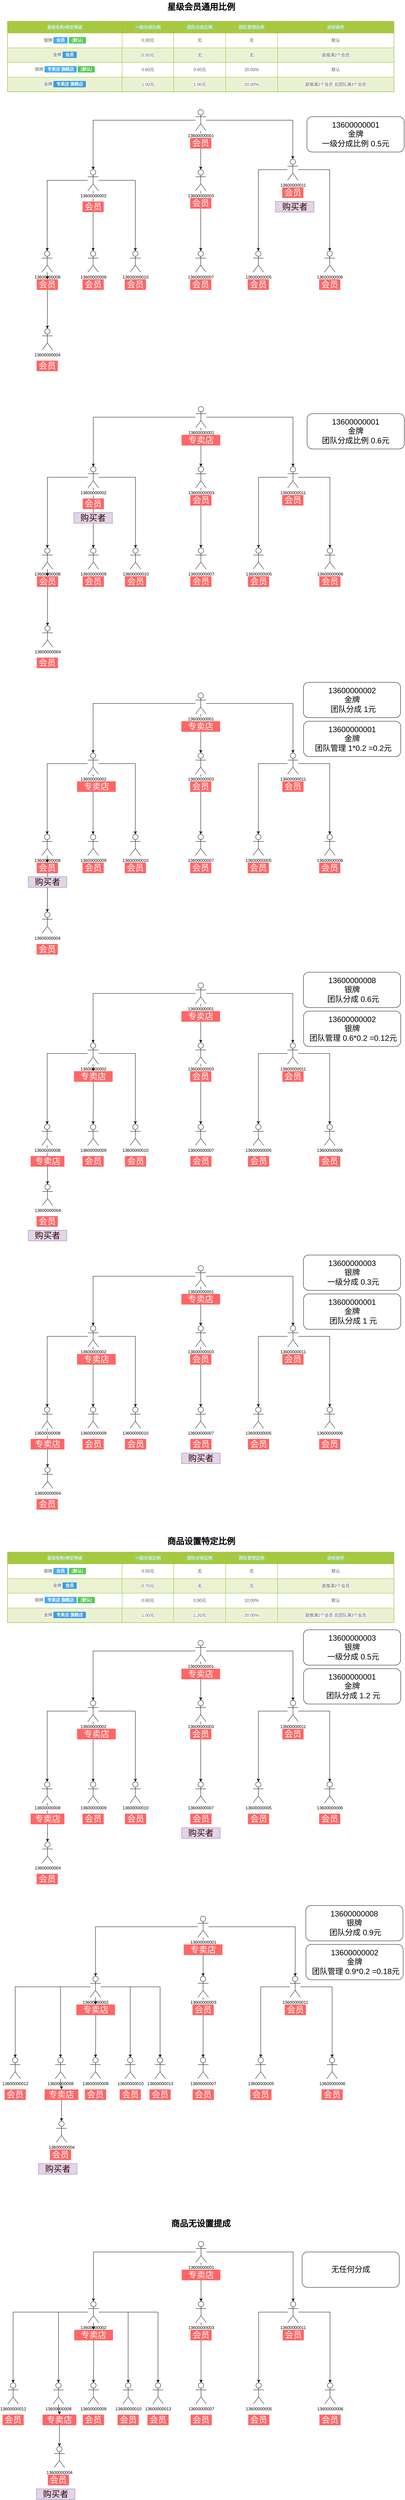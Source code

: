 <mxfile version="12.9.6" type="github">
  <diagram id="FYiGbBCztX7PDX6f9yUh" name="Page-1">
    <mxGraphModel dx="1422" dy="1913" grid="1" gridSize="10" guides="1" tooltips="1" connect="1" arrows="1" fold="1" page="1" pageScale="1" pageWidth="1920" pageHeight="1200" math="0" shadow="0">
      <root>
        <mxCell id="0" />
        <mxCell id="1" parent="0" />
        <mxCell id="Yw4l-M5PoHRuP-3W5IaQ-121" value="" style="edgeStyle=orthogonalEdgeStyle;rounded=0;orthogonalLoop=1;jettySize=auto;html=1;align=center;" parent="1" source="Yw4l-M5PoHRuP-3W5IaQ-118" target="Yw4l-M5PoHRuP-3W5IaQ-120" edge="1">
          <mxGeometry relative="1" as="geometry" />
        </mxCell>
        <mxCell id="Yw4l-M5PoHRuP-3W5IaQ-123" value="" style="edgeStyle=orthogonalEdgeStyle;rounded=0;orthogonalLoop=1;jettySize=auto;html=1;align=center;" parent="1" source="Yw4l-M5PoHRuP-3W5IaQ-118" target="Yw4l-M5PoHRuP-3W5IaQ-122" edge="1">
          <mxGeometry relative="1" as="geometry" />
        </mxCell>
        <mxCell id="Yw4l-M5PoHRuP-3W5IaQ-148" value="" style="edgeStyle=orthogonalEdgeStyle;rounded=0;orthogonalLoop=1;jettySize=auto;html=1;align=center;" parent="1" source="Yw4l-M5PoHRuP-3W5IaQ-118" target="Yw4l-M5PoHRuP-3W5IaQ-147" edge="1">
          <mxGeometry relative="1" as="geometry" />
        </mxCell>
        <mxCell id="Yw4l-M5PoHRuP-3W5IaQ-118" value="13600000001" style="shape=umlActor;verticalLabelPosition=bottom;labelBackgroundColor=#ffffff;verticalAlign=top;html=1;outlineConnect=0;align=center;" parent="1" vertex="1">
          <mxGeometry x="945" y="40" width="30" height="60" as="geometry" />
        </mxCell>
        <mxCell id="Yw4l-M5PoHRuP-3W5IaQ-304" value="" style="edgeStyle=orthogonalEdgeStyle;rounded=0;orthogonalLoop=1;jettySize=auto;html=1;align=center;" parent="1" source="Yw4l-M5PoHRuP-3W5IaQ-147" target="Yw4l-M5PoHRuP-3W5IaQ-303" edge="1">
          <mxGeometry relative="1" as="geometry" />
        </mxCell>
        <mxCell id="Yw4l-M5PoHRuP-3W5IaQ-306" value="" style="edgeStyle=orthogonalEdgeStyle;rounded=0;orthogonalLoop=1;jettySize=auto;html=1;align=center;" parent="1" source="Yw4l-M5PoHRuP-3W5IaQ-147" target="Yw4l-M5PoHRuP-3W5IaQ-305" edge="1">
          <mxGeometry relative="1" as="geometry" />
        </mxCell>
        <mxCell id="Yw4l-M5PoHRuP-3W5IaQ-147" value="13600000011" style="shape=umlActor;verticalLabelPosition=bottom;labelBackgroundColor=#ffffff;verticalAlign=top;html=1;outlineConnect=0;align=center;" parent="1" vertex="1">
          <mxGeometry x="1205.5" y="180" width="30" height="60" as="geometry" />
        </mxCell>
        <mxCell id="Yw4l-M5PoHRuP-3W5IaQ-305" value="13600000006" style="shape=umlActor;verticalLabelPosition=bottom;labelBackgroundColor=#ffffff;verticalAlign=top;html=1;outlineConnect=0;align=center;" parent="1" vertex="1">
          <mxGeometry x="1310" y="440" width="30" height="60" as="geometry" />
        </mxCell>
        <mxCell id="Yw4l-M5PoHRuP-3W5IaQ-303" value="13600000005" style="shape=umlActor;verticalLabelPosition=bottom;labelBackgroundColor=#ffffff;verticalAlign=top;html=1;outlineConnect=0;align=center;" parent="1" vertex="1">
          <mxGeometry x="1108" y="440" width="30" height="60" as="geometry" />
        </mxCell>
        <mxCell id="Yw4l-M5PoHRuP-3W5IaQ-130" value="13600000007" style="shape=umlActor;verticalLabelPosition=bottom;labelBackgroundColor=#ffffff;verticalAlign=top;html=1;outlineConnect=0;align=center;" parent="1" vertex="1">
          <mxGeometry x="945" y="440" width="30" height="60" as="geometry" />
        </mxCell>
        <mxCell id="Yw4l-M5PoHRuP-3W5IaQ-291" value="" style="edgeStyle=orthogonalEdgeStyle;rounded=0;orthogonalLoop=1;jettySize=auto;html=1;align=center;" parent="1" source="Yw4l-M5PoHRuP-3W5IaQ-122" target="Yw4l-M5PoHRuP-3W5IaQ-130" edge="1">
          <mxGeometry relative="1" as="geometry" />
        </mxCell>
        <mxCell id="Yw4l-M5PoHRuP-3W5IaQ-122" value="13600000003" style="shape=umlActor;verticalLabelPosition=bottom;labelBackgroundColor=#ffffff;verticalAlign=top;html=1;outlineConnect=0;align=center;" parent="1" vertex="1">
          <mxGeometry x="945" y="210" width="30" height="60" as="geometry" />
        </mxCell>
        <mxCell id="Yw4l-M5PoHRuP-3W5IaQ-277" value="" style="edgeStyle=orthogonalEdgeStyle;rounded=0;orthogonalLoop=1;jettySize=auto;html=1;align=center;" parent="1" source="Yw4l-M5PoHRuP-3W5IaQ-120" target="Yw4l-M5PoHRuP-3W5IaQ-276" edge="1">
          <mxGeometry relative="1" as="geometry" />
        </mxCell>
        <mxCell id="Yw4l-M5PoHRuP-3W5IaQ-282" value="" style="edgeStyle=orthogonalEdgeStyle;rounded=0;orthogonalLoop=1;jettySize=auto;html=1;align=center;" parent="1" source="Yw4l-M5PoHRuP-3W5IaQ-120" target="Yw4l-M5PoHRuP-3W5IaQ-281" edge="1">
          <mxGeometry relative="1" as="geometry" />
        </mxCell>
        <mxCell id="Yw4l-M5PoHRuP-3W5IaQ-286" value="" style="edgeStyle=orthogonalEdgeStyle;rounded=0;orthogonalLoop=1;jettySize=auto;html=1;align=center;" parent="1" source="Yw4l-M5PoHRuP-3W5IaQ-120" target="Yw4l-M5PoHRuP-3W5IaQ-285" edge="1">
          <mxGeometry relative="1" as="geometry" />
        </mxCell>
        <mxCell id="Yw4l-M5PoHRuP-3W5IaQ-120" value="13600000002" style="shape=umlActor;verticalLabelPosition=bottom;labelBackgroundColor=#ffffff;verticalAlign=top;html=1;outlineConnect=0;align=center;" parent="1" vertex="1">
          <mxGeometry x="640.5" y="210" width="30" height="60" as="geometry" />
        </mxCell>
        <mxCell id="Yw4l-M5PoHRuP-3W5IaQ-285" value="13600000009" style="shape=umlActor;verticalLabelPosition=bottom;labelBackgroundColor=#ffffff;verticalAlign=top;html=1;outlineConnect=0;align=center;" parent="1" vertex="1">
          <mxGeometry x="640.5" y="440" width="30" height="60" as="geometry" />
        </mxCell>
        <mxCell id="Yw4l-M5PoHRuP-3W5IaQ-299" value="" style="edgeStyle=orthogonalEdgeStyle;rounded=0;orthogonalLoop=1;jettySize=auto;html=1;align=center;" parent="1" source="Yw4l-M5PoHRuP-3W5IaQ-289" target="Yw4l-M5PoHRuP-3W5IaQ-298" edge="1">
          <mxGeometry relative="1" as="geometry" />
        </mxCell>
        <mxCell id="Yw4l-M5PoHRuP-3W5IaQ-281" value="13600000008" style="shape=umlActor;verticalLabelPosition=bottom;labelBackgroundColor=#ffffff;verticalAlign=top;html=1;outlineConnect=0;align=center;" parent="1" vertex="1">
          <mxGeometry x="510.5" y="440" width="30" height="60" as="geometry" />
        </mxCell>
        <mxCell id="Yw4l-M5PoHRuP-3W5IaQ-298" value="13600000004" style="shape=umlActor;verticalLabelPosition=bottom;labelBackgroundColor=#ffffff;verticalAlign=top;html=1;outlineConnect=0;align=center;" parent="1" vertex="1">
          <mxGeometry x="511" y="660" width="30" height="60" as="geometry" />
        </mxCell>
        <mxCell id="Yw4l-M5PoHRuP-3W5IaQ-276" value="13600000010" style="shape=umlActor;verticalLabelPosition=bottom;labelBackgroundColor=#ffffff;verticalAlign=top;html=1;outlineConnect=0;align=center;" parent="1" vertex="1">
          <mxGeometry x="760" y="440" width="30" height="60" as="geometry" />
        </mxCell>
        <mxCell id="Yw4l-M5PoHRuP-3W5IaQ-153" value="&lt;font style=&quot;font-size: 24px&quot; color=&quot;#ffffff&quot;&gt;会员&lt;/font&gt;" style="text;html=1;strokeColor=none;fillColor=#FF6666;align=center;verticalAlign=middle;whiteSpace=wrap;rounded=0;" parent="1" vertex="1">
          <mxGeometry x="625.5" y="300" width="60" height="30" as="geometry" />
        </mxCell>
        <mxCell id="Yw4l-M5PoHRuP-3W5IaQ-154" value="&lt;font style=&quot;font-size: 24px&quot; color=&quot;#ffffff&quot;&gt;会员&lt;/font&gt;" style="text;html=1;strokeColor=none;fillColor=#FF6666;align=center;verticalAlign=middle;whiteSpace=wrap;rounded=0;" parent="1" vertex="1">
          <mxGeometry x="930" y="120" width="60" height="30" as="geometry" />
        </mxCell>
        <mxCell id="Yw4l-M5PoHRuP-3W5IaQ-157" value="&lt;font style=&quot;font-size: 24px&quot; color=&quot;#ffffff&quot;&gt;会员&lt;/font&gt;" style="text;html=1;strokeColor=none;fillColor=#FF6666;align=center;verticalAlign=middle;whiteSpace=wrap;rounded=0;" parent="1" vertex="1">
          <mxGeometry x="930" y="290" width="60" height="30" as="geometry" />
        </mxCell>
        <mxCell id="Yw4l-M5PoHRuP-3W5IaQ-159" value="&lt;font style=&quot;font-size: 24px&quot; color=&quot;#ffffff&quot;&gt;会员&lt;/font&gt;" style="text;html=1;strokeColor=none;fillColor=#FF6666;align=center;verticalAlign=middle;whiteSpace=wrap;rounded=0;" parent="1" vertex="1">
          <mxGeometry x="1093" y="520" width="60" height="30" as="geometry" />
        </mxCell>
        <mxCell id="Yw4l-M5PoHRuP-3W5IaQ-160" value="&lt;font style=&quot;font-size: 24px&quot; color=&quot;#ffffff&quot;&gt;会员&lt;/font&gt;" style="text;html=1;strokeColor=none;fillColor=#FF6666;align=center;verticalAlign=middle;whiteSpace=wrap;rounded=0;" parent="1" vertex="1">
          <mxGeometry x="1295" y="520" width="60" height="30" as="geometry" />
        </mxCell>
        <mxCell id="Yw4l-M5PoHRuP-3W5IaQ-161" value="&lt;font style=&quot;font-size: 24px&quot; color=&quot;#ffffff&quot;&gt;会员&lt;/font&gt;" style="text;html=1;strokeColor=none;fillColor=#FF6666;align=center;verticalAlign=middle;whiteSpace=wrap;rounded=0;" parent="1" vertex="1">
          <mxGeometry x="930" y="520" width="60" height="30" as="geometry" />
        </mxCell>
        <mxCell id="Yw4l-M5PoHRuP-3W5IaQ-164" value="&lt;font style=&quot;font-size: 24px&quot; color=&quot;#ffffff&quot;&gt;会员&lt;/font&gt;" style="text;html=1;strokeColor=none;fillColor=#FF6666;align=center;verticalAlign=middle;whiteSpace=wrap;rounded=0;" parent="1" vertex="1">
          <mxGeometry x="745" y="520" width="60" height="30" as="geometry" />
        </mxCell>
        <mxCell id="Yw4l-M5PoHRuP-3W5IaQ-165" value="&lt;font style=&quot;font-size: 24px&quot; color=&quot;#ffffff&quot;&gt;会员&lt;/font&gt;" style="text;html=1;strokeColor=none;fillColor=#FF6666;align=center;verticalAlign=middle;whiteSpace=wrap;rounded=0;" parent="1" vertex="1">
          <mxGeometry x="1190.5" y="260" width="60" height="30" as="geometry" />
        </mxCell>
        <mxCell id="Yw4l-M5PoHRuP-3W5IaQ-166" value="&lt;font style=&quot;font-size: 22px&quot;&gt;13600000001&lt;br&gt;金牌&lt;br&gt;一级分成比例 0.5元&lt;/font&gt;" style="rounded=1;whiteSpace=wrap;html=1;fillColor=#FFFFFF;align=center;" parent="1" vertex="1">
          <mxGeometry x="1260.5" y="60" width="275" height="100" as="geometry" />
        </mxCell>
        <mxCell id="Yw4l-M5PoHRuP-3W5IaQ-273" value="&lt;span style=&quot;font-size: 24px&quot;&gt;&lt;font color=&quot;#330000&quot;&gt;购买者&lt;/font&gt;&lt;/span&gt;" style="text;html=1;strokeColor=#9673a6;fillColor=#e1d5e7;align=center;verticalAlign=middle;whiteSpace=wrap;rounded=0;" parent="1" vertex="1">
          <mxGeometry x="1171.5" y="300" width="109" height="30" as="geometry" />
        </mxCell>
        <mxCell id="Yw4l-M5PoHRuP-3W5IaQ-288" value="&lt;font style=&quot;font-size: 24px&quot; color=&quot;#ffffff&quot;&gt;会员&lt;/font&gt;" style="text;html=1;strokeColor=none;fillColor=#FF6666;align=center;verticalAlign=middle;whiteSpace=wrap;rounded=0;" parent="1" vertex="1">
          <mxGeometry x="625.5" y="520" width="60" height="30" as="geometry" />
        </mxCell>
        <mxCell id="Yw4l-M5PoHRuP-3W5IaQ-302" value="&lt;font style=&quot;font-size: 24px&quot; color=&quot;#ffffff&quot;&gt;会员&lt;/font&gt;" style="text;html=1;strokeColor=none;fillColor=#FF6666;align=center;verticalAlign=middle;whiteSpace=wrap;rounded=0;" parent="1" vertex="1">
          <mxGeometry x="495.5" y="750" width="60" height="30" as="geometry" />
        </mxCell>
        <mxCell id="Yw4l-M5PoHRuP-3W5IaQ-289" value="&lt;font style=&quot;font-size: 24px&quot; color=&quot;#ffffff&quot;&gt;会员&lt;/font&gt;" style="text;html=1;strokeColor=none;fillColor=#FF6666;align=center;verticalAlign=middle;whiteSpace=wrap;rounded=0;" parent="1" vertex="1">
          <mxGeometry x="496" y="520" width="60" height="30" as="geometry" />
        </mxCell>
        <mxCell id="Yw4l-M5PoHRuP-3W5IaQ-311" value="" style="edgeStyle=orthogonalEdgeStyle;rounded=0;orthogonalLoop=1;jettySize=auto;html=1;align=center;" parent="1" source="Yw4l-M5PoHRuP-3W5IaQ-281" target="Yw4l-M5PoHRuP-3W5IaQ-289" edge="1">
          <mxGeometry relative="1" as="geometry">
            <mxPoint x="525.5" y="500" as="sourcePoint" />
            <mxPoint x="525.5" y="660" as="targetPoint" />
          </mxGeometry>
        </mxCell>
        <mxCell id="Yw4l-M5PoHRuP-3W5IaQ-313" value="" style="edgeStyle=orthogonalEdgeStyle;rounded=0;orthogonalLoop=1;jettySize=auto;html=1;align=center;" parent="1" source="Yw4l-M5PoHRuP-3W5IaQ-316" target="Yw4l-M5PoHRuP-3W5IaQ-328" edge="1">
          <mxGeometry relative="1" as="geometry" />
        </mxCell>
        <mxCell id="Yw4l-M5PoHRuP-3W5IaQ-314" value="" style="edgeStyle=orthogonalEdgeStyle;rounded=0;orthogonalLoop=1;jettySize=auto;html=1;align=center;" parent="1" source="Yw4l-M5PoHRuP-3W5IaQ-316" target="Yw4l-M5PoHRuP-3W5IaQ-324" edge="1">
          <mxGeometry relative="1" as="geometry" />
        </mxCell>
        <mxCell id="Yw4l-M5PoHRuP-3W5IaQ-315" value="" style="edgeStyle=orthogonalEdgeStyle;rounded=0;orthogonalLoop=1;jettySize=auto;html=1;align=center;" parent="1" source="Yw4l-M5PoHRuP-3W5IaQ-316" target="Yw4l-M5PoHRuP-3W5IaQ-319" edge="1">
          <mxGeometry relative="1" as="geometry" />
        </mxCell>
        <mxCell id="Yw4l-M5PoHRuP-3W5IaQ-316" value="13600000001" style="shape=umlActor;verticalLabelPosition=bottom;labelBackgroundColor=#ffffff;verticalAlign=top;html=1;outlineConnect=0;align=center;" parent="1" vertex="1">
          <mxGeometry x="945.5" y="880" width="30" height="60" as="geometry" />
        </mxCell>
        <mxCell id="Yw4l-M5PoHRuP-3W5IaQ-317" value="" style="edgeStyle=orthogonalEdgeStyle;rounded=0;orthogonalLoop=1;jettySize=auto;html=1;align=center;" parent="1" source="Yw4l-M5PoHRuP-3W5IaQ-319" target="Yw4l-M5PoHRuP-3W5IaQ-321" edge="1">
          <mxGeometry relative="1" as="geometry" />
        </mxCell>
        <mxCell id="Yw4l-M5PoHRuP-3W5IaQ-318" value="" style="edgeStyle=orthogonalEdgeStyle;rounded=0;orthogonalLoop=1;jettySize=auto;html=1;align=center;" parent="1" source="Yw4l-M5PoHRuP-3W5IaQ-319" target="Yw4l-M5PoHRuP-3W5IaQ-320" edge="1">
          <mxGeometry relative="1" as="geometry" />
        </mxCell>
        <mxCell id="Yw4l-M5PoHRuP-3W5IaQ-319" value="13600000011" style="shape=umlActor;verticalLabelPosition=bottom;labelBackgroundColor=#ffffff;verticalAlign=top;html=1;outlineConnect=0;align=center;" parent="1" vertex="1">
          <mxGeometry x="1206" y="1050" width="30" height="60" as="geometry" />
        </mxCell>
        <mxCell id="Yw4l-M5PoHRuP-3W5IaQ-320" value="13600000006" style="shape=umlActor;verticalLabelPosition=bottom;labelBackgroundColor=#ffffff;verticalAlign=top;html=1;outlineConnect=0;align=center;" parent="1" vertex="1">
          <mxGeometry x="1310.5" y="1280" width="30" height="60" as="geometry" />
        </mxCell>
        <mxCell id="Yw4l-M5PoHRuP-3W5IaQ-321" value="13600000005" style="shape=umlActor;verticalLabelPosition=bottom;labelBackgroundColor=#ffffff;verticalAlign=top;html=1;outlineConnect=0;align=center;" parent="1" vertex="1">
          <mxGeometry x="1108.5" y="1280" width="30" height="60" as="geometry" />
        </mxCell>
        <mxCell id="Yw4l-M5PoHRuP-3W5IaQ-322" value="13600000007" style="shape=umlActor;verticalLabelPosition=bottom;labelBackgroundColor=#ffffff;verticalAlign=top;html=1;outlineConnect=0;align=center;" parent="1" vertex="1">
          <mxGeometry x="945.5" y="1280" width="30" height="60" as="geometry" />
        </mxCell>
        <mxCell id="Yw4l-M5PoHRuP-3W5IaQ-323" value="" style="edgeStyle=orthogonalEdgeStyle;rounded=0;orthogonalLoop=1;jettySize=auto;html=1;align=center;" parent="1" source="Yw4l-M5PoHRuP-3W5IaQ-324" target="Yw4l-M5PoHRuP-3W5IaQ-322" edge="1">
          <mxGeometry relative="1" as="geometry" />
        </mxCell>
        <mxCell id="Yw4l-M5PoHRuP-3W5IaQ-324" value="13600000003" style="shape=umlActor;verticalLabelPosition=bottom;labelBackgroundColor=#ffffff;verticalAlign=top;html=1;outlineConnect=0;align=center;" parent="1" vertex="1">
          <mxGeometry x="945.5" y="1050" width="30" height="60" as="geometry" />
        </mxCell>
        <mxCell id="Yw4l-M5PoHRuP-3W5IaQ-325" value="" style="edgeStyle=orthogonalEdgeStyle;rounded=0;orthogonalLoop=1;jettySize=auto;html=1;align=center;" parent="1" source="Yw4l-M5PoHRuP-3W5IaQ-328" target="Yw4l-M5PoHRuP-3W5IaQ-333" edge="1">
          <mxGeometry relative="1" as="geometry" />
        </mxCell>
        <mxCell id="Yw4l-M5PoHRuP-3W5IaQ-326" value="" style="edgeStyle=orthogonalEdgeStyle;rounded=0;orthogonalLoop=1;jettySize=auto;html=1;align=center;" parent="1" source="Yw4l-M5PoHRuP-3W5IaQ-328" target="Yw4l-M5PoHRuP-3W5IaQ-331" edge="1">
          <mxGeometry relative="1" as="geometry" />
        </mxCell>
        <mxCell id="Yw4l-M5PoHRuP-3W5IaQ-327" value="" style="edgeStyle=orthogonalEdgeStyle;rounded=0;orthogonalLoop=1;jettySize=auto;html=1;align=center;" parent="1" source="Yw4l-M5PoHRuP-3W5IaQ-328" target="Yw4l-M5PoHRuP-3W5IaQ-329" edge="1">
          <mxGeometry relative="1" as="geometry" />
        </mxCell>
        <mxCell id="Yw4l-M5PoHRuP-3W5IaQ-328" value="13600000002" style="shape=umlActor;verticalLabelPosition=bottom;labelBackgroundColor=#ffffff;verticalAlign=top;html=1;outlineConnect=0;align=center;" parent="1" vertex="1">
          <mxGeometry x="641" y="1050" width="30" height="60" as="geometry" />
        </mxCell>
        <mxCell id="Yw4l-M5PoHRuP-3W5IaQ-329" value="13600000009" style="shape=umlActor;verticalLabelPosition=bottom;labelBackgroundColor=#ffffff;verticalAlign=top;html=1;outlineConnect=0;align=center;" parent="1" vertex="1">
          <mxGeometry x="641" y="1280" width="30" height="60" as="geometry" />
        </mxCell>
        <mxCell id="Yw4l-M5PoHRuP-3W5IaQ-330" value="" style="edgeStyle=orthogonalEdgeStyle;rounded=0;orthogonalLoop=1;jettySize=auto;html=1;align=center;" parent="1" source="Yw4l-M5PoHRuP-3W5IaQ-346" target="Yw4l-M5PoHRuP-3W5IaQ-332" edge="1">
          <mxGeometry relative="1" as="geometry" />
        </mxCell>
        <mxCell id="Yw4l-M5PoHRuP-3W5IaQ-331" value="13600000008" style="shape=umlActor;verticalLabelPosition=bottom;labelBackgroundColor=#ffffff;verticalAlign=top;html=1;outlineConnect=0;align=center;" parent="1" vertex="1">
          <mxGeometry x="511" y="1280" width="30" height="60" as="geometry" />
        </mxCell>
        <mxCell id="Yw4l-M5PoHRuP-3W5IaQ-332" value="13600000004" style="shape=umlActor;verticalLabelPosition=bottom;labelBackgroundColor=#ffffff;verticalAlign=top;html=1;outlineConnect=0;align=center;" parent="1" vertex="1">
          <mxGeometry x="511.5" y="1500" width="30" height="60" as="geometry" />
        </mxCell>
        <mxCell id="Yw4l-M5PoHRuP-3W5IaQ-333" value="13600000010" style="shape=umlActor;verticalLabelPosition=bottom;labelBackgroundColor=#ffffff;verticalAlign=top;html=1;outlineConnect=0;align=center;" parent="1" vertex="1">
          <mxGeometry x="760.5" y="1280" width="30" height="60" as="geometry" />
        </mxCell>
        <mxCell id="Yw4l-M5PoHRuP-3W5IaQ-334" value="&lt;font style=&quot;font-size: 24px&quot; color=&quot;#ffffff&quot;&gt;会员&lt;/font&gt;" style="text;html=1;strokeColor=none;fillColor=#FF6666;align=center;verticalAlign=middle;whiteSpace=wrap;rounded=0;" parent="1" vertex="1">
          <mxGeometry x="626" y="1140" width="60" height="30" as="geometry" />
        </mxCell>
        <mxCell id="Yw4l-M5PoHRuP-3W5IaQ-335" value="&lt;font color=&quot;#ffffff&quot;&gt;&lt;span style=&quot;font-size: 24px&quot;&gt;专卖店&lt;/span&gt;&lt;/font&gt;" style="text;html=1;strokeColor=none;fillColor=#FF6666;align=center;verticalAlign=middle;whiteSpace=wrap;rounded=0;" parent="1" vertex="1">
          <mxGeometry x="905.75" y="960" width="109.5" height="30" as="geometry" />
        </mxCell>
        <mxCell id="Yw4l-M5PoHRuP-3W5IaQ-336" value="&lt;font style=&quot;font-size: 24px&quot; color=&quot;#ffffff&quot;&gt;会员&lt;/font&gt;" style="text;html=1;strokeColor=none;fillColor=#FF6666;align=center;verticalAlign=middle;whiteSpace=wrap;rounded=0;" parent="1" vertex="1">
          <mxGeometry x="930.5" y="1130" width="60" height="30" as="geometry" />
        </mxCell>
        <mxCell id="Yw4l-M5PoHRuP-3W5IaQ-337" value="&lt;font style=&quot;font-size: 24px&quot; color=&quot;#ffffff&quot;&gt;会员&lt;/font&gt;" style="text;html=1;strokeColor=none;fillColor=#FF6666;align=center;verticalAlign=middle;whiteSpace=wrap;rounded=0;" parent="1" vertex="1">
          <mxGeometry x="1093.5" y="1360" width="60" height="30" as="geometry" />
        </mxCell>
        <mxCell id="Yw4l-M5PoHRuP-3W5IaQ-338" value="&lt;font style=&quot;font-size: 24px&quot; color=&quot;#ffffff&quot;&gt;会员&lt;/font&gt;" style="text;html=1;strokeColor=none;fillColor=#FF6666;align=center;verticalAlign=middle;whiteSpace=wrap;rounded=0;" parent="1" vertex="1">
          <mxGeometry x="1295.5" y="1360" width="60" height="30" as="geometry" />
        </mxCell>
        <mxCell id="Yw4l-M5PoHRuP-3W5IaQ-339" value="&lt;font style=&quot;font-size: 24px&quot; color=&quot;#ffffff&quot;&gt;会员&lt;/font&gt;" style="text;html=1;strokeColor=none;fillColor=#FF6666;align=center;verticalAlign=middle;whiteSpace=wrap;rounded=0;" parent="1" vertex="1">
          <mxGeometry x="930.5" y="1360" width="60" height="30" as="geometry" />
        </mxCell>
        <mxCell id="Yw4l-M5PoHRuP-3W5IaQ-340" value="&lt;font style=&quot;font-size: 24px&quot; color=&quot;#ffffff&quot;&gt;会员&lt;/font&gt;" style="text;html=1;strokeColor=none;fillColor=#FF6666;align=center;verticalAlign=middle;whiteSpace=wrap;rounded=0;" parent="1" vertex="1">
          <mxGeometry x="745.5" y="1360" width="60" height="30" as="geometry" />
        </mxCell>
        <mxCell id="Yw4l-M5PoHRuP-3W5IaQ-341" value="&lt;font style=&quot;font-size: 24px&quot; color=&quot;#ffffff&quot;&gt;会员&lt;/font&gt;" style="text;html=1;strokeColor=none;fillColor=#FF6666;align=center;verticalAlign=middle;whiteSpace=wrap;rounded=0;" parent="1" vertex="1">
          <mxGeometry x="1190.5" y="1130" width="60" height="30" as="geometry" />
        </mxCell>
        <mxCell id="Yw4l-M5PoHRuP-3W5IaQ-342" value="&lt;font style=&quot;font-size: 22px&quot;&gt;13600000001&lt;br&gt;金牌&lt;br&gt;团队分成比例 0.6元&lt;/font&gt;" style="rounded=1;whiteSpace=wrap;html=1;fillColor=#FFFFFF;align=center;" parent="1" vertex="1">
          <mxGeometry x="1261" y="900" width="275" height="100" as="geometry" />
        </mxCell>
        <mxCell id="Yw4l-M5PoHRuP-3W5IaQ-343" value="&lt;span style=&quot;font-size: 24px&quot;&gt;&lt;font color=&quot;#330000&quot;&gt;购买者&lt;/font&gt;&lt;/span&gt;" style="text;html=1;strokeColor=#9673a6;fillColor=#e1d5e7;align=center;verticalAlign=middle;whiteSpace=wrap;rounded=0;" parent="1" vertex="1">
          <mxGeometry x="601" y="1180" width="109" height="30" as="geometry" />
        </mxCell>
        <mxCell id="Yw4l-M5PoHRuP-3W5IaQ-344" value="&lt;font style=&quot;font-size: 24px&quot; color=&quot;#ffffff&quot;&gt;会员&lt;/font&gt;" style="text;html=1;strokeColor=none;fillColor=#FF6666;align=center;verticalAlign=middle;whiteSpace=wrap;rounded=0;" parent="1" vertex="1">
          <mxGeometry x="626" y="1360" width="60" height="30" as="geometry" />
        </mxCell>
        <mxCell id="Yw4l-M5PoHRuP-3W5IaQ-345" value="&lt;font style=&quot;font-size: 24px&quot; color=&quot;#ffffff&quot;&gt;会员&lt;/font&gt;" style="text;html=1;strokeColor=none;fillColor=#FF6666;align=center;verticalAlign=middle;whiteSpace=wrap;rounded=0;" parent="1" vertex="1">
          <mxGeometry x="496" y="1590" width="60" height="30" as="geometry" />
        </mxCell>
        <mxCell id="Yw4l-M5PoHRuP-3W5IaQ-346" value="&lt;font style=&quot;font-size: 24px&quot; color=&quot;#ffffff&quot;&gt;会员&lt;/font&gt;" style="text;html=1;strokeColor=none;fillColor=#FF6666;align=center;verticalAlign=middle;whiteSpace=wrap;rounded=0;" parent="1" vertex="1">
          <mxGeometry x="496.5" y="1360" width="60" height="30" as="geometry" />
        </mxCell>
        <mxCell id="Yw4l-M5PoHRuP-3W5IaQ-347" value="" style="edgeStyle=orthogonalEdgeStyle;rounded=0;orthogonalLoop=1;jettySize=auto;html=1;align=center;" parent="1" source="Yw4l-M5PoHRuP-3W5IaQ-331" target="Yw4l-M5PoHRuP-3W5IaQ-346" edge="1">
          <mxGeometry relative="1" as="geometry">
            <mxPoint x="526" y="1340" as="sourcePoint" />
            <mxPoint x="526" y="1500" as="targetPoint" />
          </mxGeometry>
        </mxCell>
        <mxCell id="Yw4l-M5PoHRuP-3W5IaQ-348" value="" style="edgeStyle=orthogonalEdgeStyle;rounded=0;orthogonalLoop=1;jettySize=auto;html=1;align=center;" parent="1" source="Yw4l-M5PoHRuP-3W5IaQ-351" target="Yw4l-M5PoHRuP-3W5IaQ-363" edge="1">
          <mxGeometry relative="1" as="geometry" />
        </mxCell>
        <mxCell id="Yw4l-M5PoHRuP-3W5IaQ-349" value="" style="edgeStyle=orthogonalEdgeStyle;rounded=0;orthogonalLoop=1;jettySize=auto;html=1;align=center;" parent="1" source="Yw4l-M5PoHRuP-3W5IaQ-351" target="Yw4l-M5PoHRuP-3W5IaQ-359" edge="1">
          <mxGeometry relative="1" as="geometry" />
        </mxCell>
        <mxCell id="Yw4l-M5PoHRuP-3W5IaQ-350" value="" style="edgeStyle=orthogonalEdgeStyle;rounded=0;orthogonalLoop=1;jettySize=auto;html=1;align=center;" parent="1" source="Yw4l-M5PoHRuP-3W5IaQ-351" target="Yw4l-M5PoHRuP-3W5IaQ-354" edge="1">
          <mxGeometry relative="1" as="geometry" />
        </mxCell>
        <mxCell id="Yw4l-M5PoHRuP-3W5IaQ-351" value="13600000001" style="shape=umlActor;verticalLabelPosition=bottom;labelBackgroundColor=#ffffff;verticalAlign=top;html=1;outlineConnect=0;align=center;" parent="1" vertex="1">
          <mxGeometry x="945" y="1690" width="30" height="60" as="geometry" />
        </mxCell>
        <mxCell id="Yw4l-M5PoHRuP-3W5IaQ-352" value="" style="edgeStyle=orthogonalEdgeStyle;rounded=0;orthogonalLoop=1;jettySize=auto;html=1;align=center;" parent="1" source="Yw4l-M5PoHRuP-3W5IaQ-354" target="Yw4l-M5PoHRuP-3W5IaQ-356" edge="1">
          <mxGeometry relative="1" as="geometry" />
        </mxCell>
        <mxCell id="Yw4l-M5PoHRuP-3W5IaQ-353" value="" style="edgeStyle=orthogonalEdgeStyle;rounded=0;orthogonalLoop=1;jettySize=auto;html=1;align=center;" parent="1" source="Yw4l-M5PoHRuP-3W5IaQ-354" target="Yw4l-M5PoHRuP-3W5IaQ-355" edge="1">
          <mxGeometry relative="1" as="geometry" />
        </mxCell>
        <mxCell id="Yw4l-M5PoHRuP-3W5IaQ-354" value="13600000011" style="shape=umlActor;verticalLabelPosition=bottom;labelBackgroundColor=#ffffff;verticalAlign=top;html=1;outlineConnect=0;align=center;" parent="1" vertex="1">
          <mxGeometry x="1206" y="1860" width="30" height="60" as="geometry" />
        </mxCell>
        <mxCell id="Yw4l-M5PoHRuP-3W5IaQ-355" value="13600000006" style="shape=umlActor;verticalLabelPosition=bottom;labelBackgroundColor=#ffffff;verticalAlign=top;html=1;outlineConnect=0;align=center;" parent="1" vertex="1">
          <mxGeometry x="1310" y="2090" width="30" height="60" as="geometry" />
        </mxCell>
        <mxCell id="Yw4l-M5PoHRuP-3W5IaQ-356" value="13600000005" style="shape=umlActor;verticalLabelPosition=bottom;labelBackgroundColor=#ffffff;verticalAlign=top;html=1;outlineConnect=0;align=center;" parent="1" vertex="1">
          <mxGeometry x="1108" y="2090" width="30" height="60" as="geometry" />
        </mxCell>
        <mxCell id="Yw4l-M5PoHRuP-3W5IaQ-357" value="13600000007" style="shape=umlActor;verticalLabelPosition=bottom;labelBackgroundColor=#ffffff;verticalAlign=top;html=1;outlineConnect=0;align=center;" parent="1" vertex="1">
          <mxGeometry x="945" y="2090" width="30" height="60" as="geometry" />
        </mxCell>
        <mxCell id="Yw4l-M5PoHRuP-3W5IaQ-358" value="" style="edgeStyle=orthogonalEdgeStyle;rounded=0;orthogonalLoop=1;jettySize=auto;html=1;align=center;" parent="1" source="Yw4l-M5PoHRuP-3W5IaQ-359" target="Yw4l-M5PoHRuP-3W5IaQ-357" edge="1">
          <mxGeometry relative="1" as="geometry" />
        </mxCell>
        <mxCell id="Yw4l-M5PoHRuP-3W5IaQ-359" value="13600000003" style="shape=umlActor;verticalLabelPosition=bottom;labelBackgroundColor=#ffffff;verticalAlign=top;html=1;outlineConnect=0;align=center;" parent="1" vertex="1">
          <mxGeometry x="945" y="1860" width="30" height="60" as="geometry" />
        </mxCell>
        <mxCell id="Yw4l-M5PoHRuP-3W5IaQ-360" value="" style="edgeStyle=orthogonalEdgeStyle;rounded=0;orthogonalLoop=1;jettySize=auto;html=1;align=center;" parent="1" source="Yw4l-M5PoHRuP-3W5IaQ-363" target="Yw4l-M5PoHRuP-3W5IaQ-368" edge="1">
          <mxGeometry relative="1" as="geometry" />
        </mxCell>
        <mxCell id="Yw4l-M5PoHRuP-3W5IaQ-361" value="" style="edgeStyle=orthogonalEdgeStyle;rounded=0;orthogonalLoop=1;jettySize=auto;html=1;align=center;" parent="1" source="Yw4l-M5PoHRuP-3W5IaQ-363" target="Yw4l-M5PoHRuP-3W5IaQ-366" edge="1">
          <mxGeometry relative="1" as="geometry" />
        </mxCell>
        <mxCell id="Yw4l-M5PoHRuP-3W5IaQ-362" value="" style="edgeStyle=orthogonalEdgeStyle;rounded=0;orthogonalLoop=1;jettySize=auto;html=1;align=center;" parent="1" source="Yw4l-M5PoHRuP-3W5IaQ-363" target="Yw4l-M5PoHRuP-3W5IaQ-364" edge="1">
          <mxGeometry relative="1" as="geometry" />
        </mxCell>
        <mxCell id="Yw4l-M5PoHRuP-3W5IaQ-363" value="13600000002" style="shape=umlActor;verticalLabelPosition=bottom;labelBackgroundColor=#ffffff;verticalAlign=top;html=1;outlineConnect=0;align=center;" parent="1" vertex="1">
          <mxGeometry x="640.5" y="1860" width="30" height="60" as="geometry" />
        </mxCell>
        <mxCell id="Yw4l-M5PoHRuP-3W5IaQ-364" value="13600000009" style="shape=umlActor;verticalLabelPosition=bottom;labelBackgroundColor=#ffffff;verticalAlign=top;html=1;outlineConnect=0;align=center;" parent="1" vertex="1">
          <mxGeometry x="640.5" y="2090" width="30" height="60" as="geometry" />
        </mxCell>
        <mxCell id="Yw4l-M5PoHRuP-3W5IaQ-365" value="" style="edgeStyle=orthogonalEdgeStyle;rounded=0;orthogonalLoop=1;jettySize=auto;html=1;align=center;" parent="1" source="Yw4l-M5PoHRuP-3W5IaQ-381" target="Yw4l-M5PoHRuP-3W5IaQ-367" edge="1">
          <mxGeometry relative="1" as="geometry" />
        </mxCell>
        <mxCell id="Yw4l-M5PoHRuP-3W5IaQ-366" value="13600000008" style="shape=umlActor;verticalLabelPosition=bottom;labelBackgroundColor=#ffffff;verticalAlign=top;html=1;outlineConnect=0;align=center;" parent="1" vertex="1">
          <mxGeometry x="510.5" y="2090" width="30" height="60" as="geometry" />
        </mxCell>
        <mxCell id="Yw4l-M5PoHRuP-3W5IaQ-367" value="13600000004" style="shape=umlActor;verticalLabelPosition=bottom;labelBackgroundColor=#ffffff;verticalAlign=top;html=1;outlineConnect=0;align=center;" parent="1" vertex="1">
          <mxGeometry x="511" y="2310" width="30" height="60" as="geometry" />
        </mxCell>
        <mxCell id="Yw4l-M5PoHRuP-3W5IaQ-368" value="13600000010" style="shape=umlActor;verticalLabelPosition=bottom;labelBackgroundColor=#ffffff;verticalAlign=top;html=1;outlineConnect=0;align=center;" parent="1" vertex="1">
          <mxGeometry x="760" y="2090" width="30" height="60" as="geometry" />
        </mxCell>
        <mxCell id="Yw4l-M5PoHRuP-3W5IaQ-370" value="&lt;font color=&quot;#ffffff&quot;&gt;&lt;span style=&quot;font-size: 24px&quot;&gt;专卖店&lt;/span&gt;&lt;/font&gt;" style="text;html=1;strokeColor=none;fillColor=#FF6666;align=center;verticalAlign=middle;whiteSpace=wrap;rounded=0;" parent="1" vertex="1">
          <mxGeometry x="905.25" y="1770" width="109.5" height="30" as="geometry" />
        </mxCell>
        <mxCell id="Yw4l-M5PoHRuP-3W5IaQ-371" value="&lt;font style=&quot;font-size: 24px&quot; color=&quot;#ffffff&quot;&gt;会员&lt;/font&gt;" style="text;html=1;strokeColor=none;fillColor=#FF6666;align=center;verticalAlign=middle;whiteSpace=wrap;rounded=0;" parent="1" vertex="1">
          <mxGeometry x="930" y="1940" width="60" height="30" as="geometry" />
        </mxCell>
        <mxCell id="Yw4l-M5PoHRuP-3W5IaQ-372" value="&lt;font style=&quot;font-size: 24px&quot; color=&quot;#ffffff&quot;&gt;会员&lt;/font&gt;" style="text;html=1;strokeColor=none;fillColor=#FF6666;align=center;verticalAlign=middle;whiteSpace=wrap;rounded=0;" parent="1" vertex="1">
          <mxGeometry x="1093" y="2170" width="60" height="30" as="geometry" />
        </mxCell>
        <mxCell id="Yw4l-M5PoHRuP-3W5IaQ-373" value="&lt;font style=&quot;font-size: 24px&quot; color=&quot;#ffffff&quot;&gt;会员&lt;/font&gt;" style="text;html=1;strokeColor=none;fillColor=#FF6666;align=center;verticalAlign=middle;whiteSpace=wrap;rounded=0;" parent="1" vertex="1">
          <mxGeometry x="1295" y="2170" width="60" height="30" as="geometry" />
        </mxCell>
        <mxCell id="Yw4l-M5PoHRuP-3W5IaQ-374" value="&lt;font style=&quot;font-size: 24px&quot; color=&quot;#ffffff&quot;&gt;会员&lt;/font&gt;" style="text;html=1;strokeColor=none;fillColor=#FF6666;align=center;verticalAlign=middle;whiteSpace=wrap;rounded=0;" parent="1" vertex="1">
          <mxGeometry x="930" y="2170" width="60" height="30" as="geometry" />
        </mxCell>
        <mxCell id="Yw4l-M5PoHRuP-3W5IaQ-375" value="&lt;font style=&quot;font-size: 24px&quot; color=&quot;#ffffff&quot;&gt;会员&lt;/font&gt;" style="text;html=1;strokeColor=none;fillColor=#FF6666;align=center;verticalAlign=middle;whiteSpace=wrap;rounded=0;" parent="1" vertex="1">
          <mxGeometry x="745" y="2170" width="60" height="30" as="geometry" />
        </mxCell>
        <mxCell id="Yw4l-M5PoHRuP-3W5IaQ-376" value="&lt;font style=&quot;font-size: 24px&quot; color=&quot;#ffffff&quot;&gt;会员&lt;/font&gt;" style="text;html=1;strokeColor=none;fillColor=#FF6666;align=center;verticalAlign=middle;whiteSpace=wrap;rounded=0;" parent="1" vertex="1">
          <mxGeometry x="1191" y="1940" width="60" height="30" as="geometry" />
        </mxCell>
        <mxCell id="Yw4l-M5PoHRuP-3W5IaQ-377" value="&lt;font style=&quot;font-size: 22px&quot;&gt;13600000002&lt;br&gt;金牌&lt;br&gt;&amp;nbsp;团队分成 1元&lt;/font&gt;" style="rounded=1;whiteSpace=wrap;html=1;fillColor=#FFFFFF;align=center;" parent="1" vertex="1">
          <mxGeometry x="1250.5" y="1660" width="275" height="100" as="geometry" />
        </mxCell>
        <mxCell id="Yw4l-M5PoHRuP-3W5IaQ-378" value="&lt;span style=&quot;font-size: 24px&quot;&gt;&lt;font color=&quot;#330000&quot;&gt;购买者&lt;/font&gt;&lt;/span&gt;" style="text;html=1;strokeColor=#9673a6;fillColor=#e1d5e7;align=center;verticalAlign=middle;whiteSpace=wrap;rounded=0;" parent="1" vertex="1">
          <mxGeometry x="472" y="2210" width="109" height="30" as="geometry" />
        </mxCell>
        <mxCell id="Yw4l-M5PoHRuP-3W5IaQ-379" value="&lt;font style=&quot;font-size: 24px&quot; color=&quot;#ffffff&quot;&gt;会员&lt;/font&gt;" style="text;html=1;strokeColor=none;fillColor=#FF6666;align=center;verticalAlign=middle;whiteSpace=wrap;rounded=0;" parent="1" vertex="1">
          <mxGeometry x="625.5" y="2170" width="60" height="30" as="geometry" />
        </mxCell>
        <mxCell id="Yw4l-M5PoHRuP-3W5IaQ-380" value="&lt;font style=&quot;font-size: 24px&quot; color=&quot;#ffffff&quot;&gt;会员&lt;/font&gt;" style="text;html=1;strokeColor=none;fillColor=#FF6666;align=center;verticalAlign=middle;whiteSpace=wrap;rounded=0;" parent="1" vertex="1">
          <mxGeometry x="495.5" y="2400" width="60" height="30" as="geometry" />
        </mxCell>
        <mxCell id="Yw4l-M5PoHRuP-3W5IaQ-381" value="&lt;font style=&quot;font-size: 24px&quot; color=&quot;#ffffff&quot;&gt;会员&lt;/font&gt;" style="text;html=1;strokeColor=none;fillColor=#FF6666;align=center;verticalAlign=middle;whiteSpace=wrap;rounded=0;" parent="1" vertex="1">
          <mxGeometry x="496" y="2170" width="60" height="30" as="geometry" />
        </mxCell>
        <mxCell id="Yw4l-M5PoHRuP-3W5IaQ-382" value="" style="edgeStyle=orthogonalEdgeStyle;rounded=0;orthogonalLoop=1;jettySize=auto;html=1;align=center;" parent="1" source="Yw4l-M5PoHRuP-3W5IaQ-366" target="Yw4l-M5PoHRuP-3W5IaQ-381" edge="1">
          <mxGeometry relative="1" as="geometry">
            <mxPoint x="525.5" y="2150" as="sourcePoint" />
            <mxPoint x="525.5" y="2310" as="targetPoint" />
          </mxGeometry>
        </mxCell>
        <mxCell id="Yw4l-M5PoHRuP-3W5IaQ-383" value="&lt;font color=&quot;#ffffff&quot;&gt;&lt;span style=&quot;font-size: 24px&quot;&gt;专卖店&lt;/span&gt;&lt;/font&gt;" style="text;html=1;strokeColor=none;fillColor=#FF6666;align=center;verticalAlign=middle;whiteSpace=wrap;rounded=0;" parent="1" vertex="1">
          <mxGeometry x="610" y="1940" width="109.5" height="30" as="geometry" />
        </mxCell>
        <mxCell id="Yw4l-M5PoHRuP-3W5IaQ-387" value="&lt;font style=&quot;font-size: 22px&quot;&gt;13600000001&lt;br&gt;金牌&lt;br&gt;&amp;nbsp;团队管理 1*0.2 =0.2元&lt;/font&gt;" style="rounded=1;whiteSpace=wrap;html=1;fillColor=#FFFFFF;align=center;" parent="1" vertex="1">
          <mxGeometry x="1251" y="1770" width="275" height="100" as="geometry" />
        </mxCell>
        <mxCell id="Yw4l-M5PoHRuP-3W5IaQ-388" value="" style="edgeStyle=orthogonalEdgeStyle;rounded=0;orthogonalLoop=1;jettySize=auto;html=1;align=center;" parent="1" source="Yw4l-M5PoHRuP-3W5IaQ-391" target="Yw4l-M5PoHRuP-3W5IaQ-403" edge="1">
          <mxGeometry relative="1" as="geometry" />
        </mxCell>
        <mxCell id="Yw4l-M5PoHRuP-3W5IaQ-389" value="" style="edgeStyle=orthogonalEdgeStyle;rounded=0;orthogonalLoop=1;jettySize=auto;html=1;align=center;" parent="1" source="Yw4l-M5PoHRuP-3W5IaQ-391" target="Yw4l-M5PoHRuP-3W5IaQ-399" edge="1">
          <mxGeometry relative="1" as="geometry" />
        </mxCell>
        <mxCell id="Yw4l-M5PoHRuP-3W5IaQ-390" value="" style="edgeStyle=orthogonalEdgeStyle;rounded=0;orthogonalLoop=1;jettySize=auto;html=1;align=center;" parent="1" source="Yw4l-M5PoHRuP-3W5IaQ-391" target="Yw4l-M5PoHRuP-3W5IaQ-394" edge="1">
          <mxGeometry relative="1" as="geometry" />
        </mxCell>
        <mxCell id="Yw4l-M5PoHRuP-3W5IaQ-391" value="13600000001" style="shape=umlActor;verticalLabelPosition=bottom;labelBackgroundColor=#ffffff;verticalAlign=top;html=1;outlineConnect=0;align=center;" parent="1" vertex="1">
          <mxGeometry x="945" y="2510" width="30" height="60" as="geometry" />
        </mxCell>
        <mxCell id="Yw4l-M5PoHRuP-3W5IaQ-392" value="" style="edgeStyle=orthogonalEdgeStyle;rounded=0;orthogonalLoop=1;jettySize=auto;html=1;align=center;" parent="1" source="Yw4l-M5PoHRuP-3W5IaQ-394" target="Yw4l-M5PoHRuP-3W5IaQ-396" edge="1">
          <mxGeometry relative="1" as="geometry" />
        </mxCell>
        <mxCell id="Yw4l-M5PoHRuP-3W5IaQ-393" value="" style="edgeStyle=orthogonalEdgeStyle;rounded=0;orthogonalLoop=1;jettySize=auto;html=1;align=center;" parent="1" source="Yw4l-M5PoHRuP-3W5IaQ-394" target="Yw4l-M5PoHRuP-3W5IaQ-395" edge="1">
          <mxGeometry relative="1" as="geometry" />
        </mxCell>
        <mxCell id="Yw4l-M5PoHRuP-3W5IaQ-394" value="13600000011" style="shape=umlActor;verticalLabelPosition=bottom;labelBackgroundColor=#ffffff;verticalAlign=top;html=1;outlineConnect=0;align=center;" parent="1" vertex="1">
          <mxGeometry x="1205.5" y="2680" width="30" height="60" as="geometry" />
        </mxCell>
        <mxCell id="Yw4l-M5PoHRuP-3W5IaQ-395" value="13600000006" style="shape=umlActor;verticalLabelPosition=bottom;labelBackgroundColor=#ffffff;verticalAlign=top;html=1;outlineConnect=0;align=center;" parent="1" vertex="1">
          <mxGeometry x="1310" y="2910" width="30" height="60" as="geometry" />
        </mxCell>
        <mxCell id="Yw4l-M5PoHRuP-3W5IaQ-396" value="13600000005" style="shape=umlActor;verticalLabelPosition=bottom;labelBackgroundColor=#ffffff;verticalAlign=top;html=1;outlineConnect=0;align=center;" parent="1" vertex="1">
          <mxGeometry x="1108" y="2910" width="30" height="60" as="geometry" />
        </mxCell>
        <mxCell id="Yw4l-M5PoHRuP-3W5IaQ-397" value="13600000007" style="shape=umlActor;verticalLabelPosition=bottom;labelBackgroundColor=#ffffff;verticalAlign=top;html=1;outlineConnect=0;align=center;" parent="1" vertex="1">
          <mxGeometry x="945" y="2910" width="30" height="60" as="geometry" />
        </mxCell>
        <mxCell id="Yw4l-M5PoHRuP-3W5IaQ-398" value="" style="edgeStyle=orthogonalEdgeStyle;rounded=0;orthogonalLoop=1;jettySize=auto;html=1;align=center;" parent="1" source="Yw4l-M5PoHRuP-3W5IaQ-399" target="Yw4l-M5PoHRuP-3W5IaQ-397" edge="1">
          <mxGeometry relative="1" as="geometry" />
        </mxCell>
        <mxCell id="Yw4l-M5PoHRuP-3W5IaQ-399" value="13600000003" style="shape=umlActor;verticalLabelPosition=bottom;labelBackgroundColor=#ffffff;verticalAlign=top;html=1;outlineConnect=0;align=center;" parent="1" vertex="1">
          <mxGeometry x="945" y="2680" width="30" height="60" as="geometry" />
        </mxCell>
        <mxCell id="Yw4l-M5PoHRuP-3W5IaQ-400" value="" style="edgeStyle=orthogonalEdgeStyle;rounded=0;orthogonalLoop=1;jettySize=auto;html=1;align=center;" parent="1" source="Yw4l-M5PoHRuP-3W5IaQ-403" target="Yw4l-M5PoHRuP-3W5IaQ-408" edge="1">
          <mxGeometry relative="1" as="geometry" />
        </mxCell>
        <mxCell id="Yw4l-M5PoHRuP-3W5IaQ-401" value="" style="edgeStyle=orthogonalEdgeStyle;rounded=0;orthogonalLoop=1;jettySize=auto;html=1;align=center;" parent="1" source="Yw4l-M5PoHRuP-3W5IaQ-403" target="Yw4l-M5PoHRuP-3W5IaQ-406" edge="1">
          <mxGeometry relative="1" as="geometry" />
        </mxCell>
        <mxCell id="Yw4l-M5PoHRuP-3W5IaQ-402" value="" style="edgeStyle=orthogonalEdgeStyle;rounded=0;orthogonalLoop=1;jettySize=auto;html=1;align=center;" parent="1" source="Yw4l-M5PoHRuP-3W5IaQ-422" target="Yw4l-M5PoHRuP-3W5IaQ-404" edge="1">
          <mxGeometry relative="1" as="geometry" />
        </mxCell>
        <mxCell id="Yw4l-M5PoHRuP-3W5IaQ-403" value="13600000002" style="shape=umlActor;verticalLabelPosition=bottom;labelBackgroundColor=#ffffff;verticalAlign=top;html=1;outlineConnect=0;align=center;" parent="1" vertex="1">
          <mxGeometry x="640.5" y="2680" width="30" height="60" as="geometry" />
        </mxCell>
        <mxCell id="Yw4l-M5PoHRuP-3W5IaQ-404" value="13600000009" style="shape=umlActor;verticalLabelPosition=bottom;labelBackgroundColor=#ffffff;verticalAlign=top;html=1;outlineConnect=0;align=center;" parent="1" vertex="1">
          <mxGeometry x="640.5" y="2910" width="30" height="60" as="geometry" />
        </mxCell>
        <mxCell id="Yw4l-M5PoHRuP-3W5IaQ-430" style="edgeStyle=orthogonalEdgeStyle;rounded=0;orthogonalLoop=1;jettySize=auto;html=1;align=center;" parent="1" source="Yw4l-M5PoHRuP-3W5IaQ-406" target="Yw4l-M5PoHRuP-3W5IaQ-407" edge="1">
          <mxGeometry relative="1" as="geometry" />
        </mxCell>
        <mxCell id="Yw4l-M5PoHRuP-3W5IaQ-406" value="13600000008" style="shape=umlActor;verticalLabelPosition=bottom;labelBackgroundColor=#ffffff;verticalAlign=top;html=1;outlineConnect=0;align=center;" parent="1" vertex="1">
          <mxGeometry x="510.5" y="2910" width="30" height="60" as="geometry" />
        </mxCell>
        <mxCell id="Yw4l-M5PoHRuP-3W5IaQ-407" value="13600000004" style="shape=umlActor;verticalLabelPosition=bottom;labelBackgroundColor=#ffffff;verticalAlign=top;html=1;outlineConnect=0;align=center;" parent="1" vertex="1">
          <mxGeometry x="511.5" y="3080" width="30" height="60" as="geometry" />
        </mxCell>
        <mxCell id="Yw4l-M5PoHRuP-3W5IaQ-408" value="13600000010" style="shape=umlActor;verticalLabelPosition=bottom;labelBackgroundColor=#ffffff;verticalAlign=top;html=1;outlineConnect=0;align=center;" parent="1" vertex="1">
          <mxGeometry x="760" y="2910" width="30" height="60" as="geometry" />
        </mxCell>
        <mxCell id="Yw4l-M5PoHRuP-3W5IaQ-409" value="&lt;font color=&quot;#ffffff&quot;&gt;&lt;span style=&quot;font-size: 24px&quot;&gt;专卖店&lt;/span&gt;&lt;/font&gt;" style="text;html=1;strokeColor=none;fillColor=#FF6666;align=center;verticalAlign=middle;whiteSpace=wrap;rounded=0;" parent="1" vertex="1">
          <mxGeometry x="905.25" y="2590" width="109.5" height="30" as="geometry" />
        </mxCell>
        <mxCell id="Yw4l-M5PoHRuP-3W5IaQ-410" value="&lt;font style=&quot;font-size: 24px&quot; color=&quot;#ffffff&quot;&gt;会员&lt;/font&gt;" style="text;html=1;strokeColor=none;fillColor=#FF6666;align=center;verticalAlign=middle;whiteSpace=wrap;rounded=0;" parent="1" vertex="1">
          <mxGeometry x="930" y="2760" width="60" height="30" as="geometry" />
        </mxCell>
        <mxCell id="Yw4l-M5PoHRuP-3W5IaQ-411" value="&lt;font style=&quot;font-size: 24px&quot; color=&quot;#ffffff&quot;&gt;会员&lt;/font&gt;" style="text;html=1;strokeColor=none;fillColor=#FF6666;align=center;verticalAlign=middle;whiteSpace=wrap;rounded=0;" parent="1" vertex="1">
          <mxGeometry x="1093.5" y="3000" width="60" height="30" as="geometry" />
        </mxCell>
        <mxCell id="Yw4l-M5PoHRuP-3W5IaQ-412" value="&lt;font style=&quot;font-size: 24px&quot; color=&quot;#ffffff&quot;&gt;会员&lt;/font&gt;" style="text;html=1;strokeColor=none;fillColor=#FF6666;align=center;verticalAlign=middle;whiteSpace=wrap;rounded=0;" parent="1" vertex="1">
          <mxGeometry x="1295" y="3000" width="60" height="30" as="geometry" />
        </mxCell>
        <mxCell id="Yw4l-M5PoHRuP-3W5IaQ-413" value="&lt;font style=&quot;font-size: 24px&quot; color=&quot;#ffffff&quot;&gt;会员&lt;/font&gt;" style="text;html=1;strokeColor=none;fillColor=#FF6666;align=center;verticalAlign=middle;whiteSpace=wrap;rounded=0;" parent="1" vertex="1">
          <mxGeometry x="930.5" y="3000" width="60" height="30" as="geometry" />
        </mxCell>
        <mxCell id="Yw4l-M5PoHRuP-3W5IaQ-414" value="&lt;font style=&quot;font-size: 24px&quot; color=&quot;#ffffff&quot;&gt;会员&lt;/font&gt;" style="text;html=1;strokeColor=none;fillColor=#FF6666;align=center;verticalAlign=middle;whiteSpace=wrap;rounded=0;" parent="1" vertex="1">
          <mxGeometry x="745.5" y="3000" width="60" height="30" as="geometry" />
        </mxCell>
        <mxCell id="Yw4l-M5PoHRuP-3W5IaQ-415" value="&lt;font style=&quot;font-size: 24px&quot; color=&quot;#ffffff&quot;&gt;会员&lt;/font&gt;" style="text;html=1;strokeColor=none;fillColor=#FF6666;align=center;verticalAlign=middle;whiteSpace=wrap;rounded=0;" parent="1" vertex="1">
          <mxGeometry x="1191" y="2760" width="60" height="30" as="geometry" />
        </mxCell>
        <mxCell id="Yw4l-M5PoHRuP-3W5IaQ-416" value="&lt;font style=&quot;font-size: 22px&quot;&gt;13600000008&lt;br&gt;银牌&lt;br&gt;&amp;nbsp;团队分成 0.6元&lt;/font&gt;" style="rounded=1;whiteSpace=wrap;html=1;fillColor=#FFFFFF;align=center;" parent="1" vertex="1">
          <mxGeometry x="1250.5" y="2480" width="275" height="100" as="geometry" />
        </mxCell>
        <mxCell id="Yw4l-M5PoHRuP-3W5IaQ-417" value="&lt;span style=&quot;font-size: 24px&quot;&gt;&lt;font color=&quot;#330000&quot;&gt;购买者&lt;/font&gt;&lt;/span&gt;" style="text;html=1;strokeColor=#9673a6;fillColor=#e1d5e7;align=center;verticalAlign=middle;whiteSpace=wrap;rounded=0;" parent="1" vertex="1">
          <mxGeometry x="472" y="3210" width="109" height="30" as="geometry" />
        </mxCell>
        <mxCell id="Yw4l-M5PoHRuP-3W5IaQ-418" value="&lt;font style=&quot;font-size: 24px&quot; color=&quot;#ffffff&quot;&gt;会员&lt;/font&gt;" style="text;html=1;strokeColor=none;fillColor=#FF6666;align=center;verticalAlign=middle;whiteSpace=wrap;rounded=0;" parent="1" vertex="1">
          <mxGeometry x="625.5" y="3000" width="60" height="30" as="geometry" />
        </mxCell>
        <mxCell id="Yw4l-M5PoHRuP-3W5IaQ-419" value="&lt;font style=&quot;font-size: 24px&quot; color=&quot;#ffffff&quot;&gt;会员&lt;/font&gt;" style="text;html=1;strokeColor=none;fillColor=#FF6666;align=center;verticalAlign=middle;whiteSpace=wrap;rounded=0;" parent="1" vertex="1">
          <mxGeometry x="495.5" y="3170" width="60" height="30" as="geometry" />
        </mxCell>
        <mxCell id="Yw4l-M5PoHRuP-3W5IaQ-423" value="&lt;font style=&quot;font-size: 22px&quot;&gt;13600000002&lt;br&gt;银牌&lt;br&gt;&amp;nbsp;团队管理 0.6*0.2 =0.12元&lt;/font&gt;" style="rounded=1;whiteSpace=wrap;html=1;fillColor=#FFFFFF;align=center;" parent="1" vertex="1">
          <mxGeometry x="1251" y="2590" width="275" height="100" as="geometry" />
        </mxCell>
        <mxCell id="Yw4l-M5PoHRuP-3W5IaQ-420" value="&lt;font color=&quot;#ffffff&quot;&gt;&lt;span style=&quot;font-size: 24px&quot;&gt;专卖店&lt;/span&gt;&lt;/font&gt;" style="text;html=1;strokeColor=none;fillColor=#FF6666;align=center;verticalAlign=middle;whiteSpace=wrap;rounded=0;" parent="1" vertex="1">
          <mxGeometry x="478.75" y="3000" width="95.5" height="30" as="geometry" />
        </mxCell>
        <mxCell id="Yw4l-M5PoHRuP-3W5IaQ-433" value="" style="edgeStyle=orthogonalEdgeStyle;rounded=0;orthogonalLoop=1;jettySize=auto;html=1;align=center;" parent="1" source="Yw4l-M5PoHRuP-3W5IaQ-436" target="Yw4l-M5PoHRuP-3W5IaQ-448" edge="1">
          <mxGeometry relative="1" as="geometry" />
        </mxCell>
        <mxCell id="Yw4l-M5PoHRuP-3W5IaQ-434" value="" style="edgeStyle=orthogonalEdgeStyle;rounded=0;orthogonalLoop=1;jettySize=auto;html=1;align=center;" parent="1" source="Yw4l-M5PoHRuP-3W5IaQ-436" target="Yw4l-M5PoHRuP-3W5IaQ-444" edge="1">
          <mxGeometry relative="1" as="geometry" />
        </mxCell>
        <mxCell id="Yw4l-M5PoHRuP-3W5IaQ-435" value="" style="edgeStyle=orthogonalEdgeStyle;rounded=0;orthogonalLoop=1;jettySize=auto;html=1;align=center;" parent="1" source="Yw4l-M5PoHRuP-3W5IaQ-436" target="Yw4l-M5PoHRuP-3W5IaQ-439" edge="1">
          <mxGeometry relative="1" as="geometry" />
        </mxCell>
        <mxCell id="Yw4l-M5PoHRuP-3W5IaQ-436" value="13600000001" style="shape=umlActor;verticalLabelPosition=bottom;labelBackgroundColor=#ffffff;verticalAlign=top;html=1;outlineConnect=0;align=center;" parent="1" vertex="1">
          <mxGeometry x="945" y="3310" width="30" height="60" as="geometry" />
        </mxCell>
        <mxCell id="Yw4l-M5PoHRuP-3W5IaQ-437" value="" style="edgeStyle=orthogonalEdgeStyle;rounded=0;orthogonalLoop=1;jettySize=auto;html=1;align=center;" parent="1" source="Yw4l-M5PoHRuP-3W5IaQ-439" target="Yw4l-M5PoHRuP-3W5IaQ-441" edge="1">
          <mxGeometry relative="1" as="geometry" />
        </mxCell>
        <mxCell id="Yw4l-M5PoHRuP-3W5IaQ-438" value="" style="edgeStyle=orthogonalEdgeStyle;rounded=0;orthogonalLoop=1;jettySize=auto;html=1;align=center;" parent="1" source="Yw4l-M5PoHRuP-3W5IaQ-439" target="Yw4l-M5PoHRuP-3W5IaQ-440" edge="1">
          <mxGeometry relative="1" as="geometry" />
        </mxCell>
        <mxCell id="Yw4l-M5PoHRuP-3W5IaQ-439" value="13600000011" style="shape=umlActor;verticalLabelPosition=bottom;labelBackgroundColor=#ffffff;verticalAlign=top;html=1;outlineConnect=0;align=center;" parent="1" vertex="1">
          <mxGeometry x="1206" y="3480" width="30" height="60" as="geometry" />
        </mxCell>
        <mxCell id="Yw4l-M5PoHRuP-3W5IaQ-440" value="13600000006" style="shape=umlActor;verticalLabelPosition=bottom;labelBackgroundColor=#ffffff;verticalAlign=top;html=1;outlineConnect=0;align=center;" parent="1" vertex="1">
          <mxGeometry x="1310" y="3710" width="30" height="60" as="geometry" />
        </mxCell>
        <mxCell id="Yw4l-M5PoHRuP-3W5IaQ-441" value="13600000005" style="shape=umlActor;verticalLabelPosition=bottom;labelBackgroundColor=#ffffff;verticalAlign=top;html=1;outlineConnect=0;align=center;" parent="1" vertex="1">
          <mxGeometry x="1108" y="3710" width="30" height="60" as="geometry" />
        </mxCell>
        <mxCell id="Yw4l-M5PoHRuP-3W5IaQ-442" value="13600000007" style="shape=umlActor;verticalLabelPosition=bottom;labelBackgroundColor=#ffffff;verticalAlign=top;html=1;outlineConnect=0;align=center;" parent="1" vertex="1">
          <mxGeometry x="945" y="3710" width="30" height="60" as="geometry" />
        </mxCell>
        <mxCell id="Yw4l-M5PoHRuP-3W5IaQ-443" value="" style="edgeStyle=orthogonalEdgeStyle;rounded=0;orthogonalLoop=1;jettySize=auto;html=1;align=center;" parent="1" source="Yw4l-M5PoHRuP-3W5IaQ-444" target="Yw4l-M5PoHRuP-3W5IaQ-442" edge="1">
          <mxGeometry relative="1" as="geometry" />
        </mxCell>
        <mxCell id="Yw4l-M5PoHRuP-3W5IaQ-444" value="13600000003" style="shape=umlActor;verticalLabelPosition=bottom;labelBackgroundColor=#ffffff;verticalAlign=top;html=1;outlineConnect=0;align=center;" parent="1" vertex="1">
          <mxGeometry x="945" y="3480" width="30" height="60" as="geometry" />
        </mxCell>
        <mxCell id="Yw4l-M5PoHRuP-3W5IaQ-445" value="" style="edgeStyle=orthogonalEdgeStyle;rounded=0;orthogonalLoop=1;jettySize=auto;html=1;align=center;" parent="1" source="Yw4l-M5PoHRuP-3W5IaQ-448" target="Yw4l-M5PoHRuP-3W5IaQ-453" edge="1">
          <mxGeometry relative="1" as="geometry" />
        </mxCell>
        <mxCell id="Yw4l-M5PoHRuP-3W5IaQ-446" value="" style="edgeStyle=orthogonalEdgeStyle;rounded=0;orthogonalLoop=1;jettySize=auto;html=1;align=center;" parent="1" source="Yw4l-M5PoHRuP-3W5IaQ-448" target="Yw4l-M5PoHRuP-3W5IaQ-451" edge="1">
          <mxGeometry relative="1" as="geometry" />
        </mxCell>
        <mxCell id="Yw4l-M5PoHRuP-3W5IaQ-447" value="" style="edgeStyle=orthogonalEdgeStyle;rounded=0;orthogonalLoop=1;jettySize=auto;html=1;align=center;" parent="1" source="Yw4l-M5PoHRuP-3W5IaQ-448" target="Yw4l-M5PoHRuP-3W5IaQ-449" edge="1">
          <mxGeometry relative="1" as="geometry" />
        </mxCell>
        <mxCell id="Yw4l-M5PoHRuP-3W5IaQ-448" value="13600000002" style="shape=umlActor;verticalLabelPosition=bottom;labelBackgroundColor=#ffffff;verticalAlign=top;html=1;outlineConnect=0;align=center;" parent="1" vertex="1">
          <mxGeometry x="640.5" y="3480" width="30" height="60" as="geometry" />
        </mxCell>
        <mxCell id="Yw4l-M5PoHRuP-3W5IaQ-449" value="13600000009" style="shape=umlActor;verticalLabelPosition=bottom;labelBackgroundColor=#ffffff;verticalAlign=top;html=1;outlineConnect=0;align=center;" parent="1" vertex="1">
          <mxGeometry x="640.5" y="3710" width="30" height="60" as="geometry" />
        </mxCell>
        <mxCell id="Yw4l-M5PoHRuP-3W5IaQ-450" style="edgeStyle=orthogonalEdgeStyle;rounded=0;orthogonalLoop=1;jettySize=auto;html=1;align=center;" parent="1" source="Yw4l-M5PoHRuP-3W5IaQ-451" target="Yw4l-M5PoHRuP-3W5IaQ-452" edge="1">
          <mxGeometry relative="1" as="geometry" />
        </mxCell>
        <mxCell id="Yw4l-M5PoHRuP-3W5IaQ-451" value="13600000008" style="shape=umlActor;verticalLabelPosition=bottom;labelBackgroundColor=#ffffff;verticalAlign=top;html=1;outlineConnect=0;align=center;" parent="1" vertex="1">
          <mxGeometry x="510.5" y="3710" width="30" height="60" as="geometry" />
        </mxCell>
        <mxCell id="Yw4l-M5PoHRuP-3W5IaQ-452" value="13600000004" style="shape=umlActor;verticalLabelPosition=bottom;labelBackgroundColor=#ffffff;verticalAlign=top;html=1;outlineConnect=0;align=center;" parent="1" vertex="1">
          <mxGeometry x="511.5" y="3880" width="30" height="60" as="geometry" />
        </mxCell>
        <mxCell id="Yw4l-M5PoHRuP-3W5IaQ-453" value="13600000010" style="shape=umlActor;verticalLabelPosition=bottom;labelBackgroundColor=#ffffff;verticalAlign=top;html=1;outlineConnect=0;align=center;" parent="1" vertex="1">
          <mxGeometry x="760" y="3710" width="30" height="60" as="geometry" />
        </mxCell>
        <mxCell id="Yw4l-M5PoHRuP-3W5IaQ-454" value="&lt;font color=&quot;#ffffff&quot;&gt;&lt;span style=&quot;font-size: 24px&quot;&gt;专卖店&lt;/span&gt;&lt;/font&gt;" style="text;html=1;strokeColor=none;fillColor=#FF6666;align=center;verticalAlign=middle;whiteSpace=wrap;rounded=0;" parent="1" vertex="1">
          <mxGeometry x="905.25" y="3390" width="109.5" height="30" as="geometry" />
        </mxCell>
        <mxCell id="Yw4l-M5PoHRuP-3W5IaQ-455" value="&lt;font style=&quot;font-size: 24px&quot; color=&quot;#ffffff&quot;&gt;会员&lt;/font&gt;" style="text;html=1;strokeColor=none;fillColor=#FF6666;align=center;verticalAlign=middle;whiteSpace=wrap;rounded=0;" parent="1" vertex="1">
          <mxGeometry x="930" y="3560" width="60" height="30" as="geometry" />
        </mxCell>
        <mxCell id="Yw4l-M5PoHRuP-3W5IaQ-456" value="&lt;font style=&quot;font-size: 24px&quot; color=&quot;#ffffff&quot;&gt;会员&lt;/font&gt;" style="text;html=1;strokeColor=none;fillColor=#FF6666;align=center;verticalAlign=middle;whiteSpace=wrap;rounded=0;" parent="1" vertex="1">
          <mxGeometry x="1093.5" y="3800" width="60" height="30" as="geometry" />
        </mxCell>
        <mxCell id="Yw4l-M5PoHRuP-3W5IaQ-457" value="&lt;font style=&quot;font-size: 24px&quot; color=&quot;#ffffff&quot;&gt;会员&lt;/font&gt;" style="text;html=1;strokeColor=none;fillColor=#FF6666;align=center;verticalAlign=middle;whiteSpace=wrap;rounded=0;" parent="1" vertex="1">
          <mxGeometry x="1295" y="3800" width="60" height="30" as="geometry" />
        </mxCell>
        <mxCell id="Yw4l-M5PoHRuP-3W5IaQ-458" value="&lt;font style=&quot;font-size: 24px&quot; color=&quot;#ffffff&quot;&gt;会员&lt;/font&gt;" style="text;html=1;strokeColor=none;fillColor=#FF6666;align=center;verticalAlign=middle;whiteSpace=wrap;rounded=0;" parent="1" vertex="1">
          <mxGeometry x="930.5" y="3800" width="60" height="30" as="geometry" />
        </mxCell>
        <mxCell id="Yw4l-M5PoHRuP-3W5IaQ-459" value="&lt;font style=&quot;font-size: 24px&quot; color=&quot;#ffffff&quot;&gt;会员&lt;/font&gt;" style="text;html=1;strokeColor=none;fillColor=#FF6666;align=center;verticalAlign=middle;whiteSpace=wrap;rounded=0;" parent="1" vertex="1">
          <mxGeometry x="745.5" y="3800" width="60" height="30" as="geometry" />
        </mxCell>
        <mxCell id="Yw4l-M5PoHRuP-3W5IaQ-460" value="&lt;font style=&quot;font-size: 24px&quot; color=&quot;#ffffff&quot;&gt;会员&lt;/font&gt;" style="text;html=1;strokeColor=none;fillColor=#FF6666;align=center;verticalAlign=middle;whiteSpace=wrap;rounded=0;" parent="1" vertex="1">
          <mxGeometry x="1191" y="3560" width="60" height="30" as="geometry" />
        </mxCell>
        <mxCell id="Yw4l-M5PoHRuP-3W5IaQ-461" value="&lt;font style=&quot;font-size: 22px&quot;&gt;13600000003&lt;br&gt;银牌&lt;br&gt;&amp;nbsp;一级分成 0.3元&lt;/font&gt;" style="rounded=1;whiteSpace=wrap;html=1;fillColor=#FFFFFF;align=center;" parent="1" vertex="1">
          <mxGeometry x="1250.5" y="3280" width="275" height="100" as="geometry" />
        </mxCell>
        <mxCell id="Yw4l-M5PoHRuP-3W5IaQ-462" value="&lt;span style=&quot;font-size: 24px&quot;&gt;&lt;font color=&quot;#330000&quot;&gt;购买者&lt;/font&gt;&lt;/span&gt;" style="text;html=1;strokeColor=#9673a6;fillColor=#e1d5e7;align=center;verticalAlign=middle;whiteSpace=wrap;rounded=0;" parent="1" vertex="1">
          <mxGeometry x="906" y="3840" width="109" height="30" as="geometry" />
        </mxCell>
        <mxCell id="Yw4l-M5PoHRuP-3W5IaQ-463" value="&lt;font style=&quot;font-size: 24px&quot; color=&quot;#ffffff&quot;&gt;会员&lt;/font&gt;" style="text;html=1;strokeColor=none;fillColor=#FF6666;align=center;verticalAlign=middle;whiteSpace=wrap;rounded=0;" parent="1" vertex="1">
          <mxGeometry x="625.5" y="3800" width="60" height="30" as="geometry" />
        </mxCell>
        <mxCell id="Yw4l-M5PoHRuP-3W5IaQ-464" value="&lt;font style=&quot;font-size: 24px&quot; color=&quot;#ffffff&quot;&gt;会员&lt;/font&gt;" style="text;html=1;strokeColor=none;fillColor=#FF6666;align=center;verticalAlign=middle;whiteSpace=wrap;rounded=0;" parent="1" vertex="1">
          <mxGeometry x="495.5" y="3970" width="60" height="30" as="geometry" />
        </mxCell>
        <mxCell id="Yw4l-M5PoHRuP-3W5IaQ-465" value="&lt;font color=&quot;#ffffff&quot;&gt;&lt;span style=&quot;font-size: 24px&quot;&gt;专卖店&lt;/span&gt;&lt;/font&gt;" style="text;html=1;strokeColor=none;fillColor=#FF6666;align=center;verticalAlign=middle;whiteSpace=wrap;rounded=0;" parent="1" vertex="1">
          <mxGeometry x="610" y="3560" width="109.5" height="30" as="geometry" />
        </mxCell>
        <mxCell id="Yw4l-M5PoHRuP-3W5IaQ-467" value="&lt;font color=&quot;#ffffff&quot;&gt;&lt;span style=&quot;font-size: 24px&quot;&gt;专卖店&lt;/span&gt;&lt;/font&gt;" style="text;html=1;strokeColor=none;fillColor=#FF6666;align=center;verticalAlign=middle;whiteSpace=wrap;rounded=0;" parent="1" vertex="1">
          <mxGeometry x="478.75" y="3800" width="95.5" height="30" as="geometry" />
        </mxCell>
        <mxCell id="Yw4l-M5PoHRuP-3W5IaQ-468" value="&lt;font style=&quot;font-size: 22px&quot;&gt;13600000001&lt;br&gt;金牌&lt;br&gt;&amp;nbsp;团队分成 1 元&lt;/font&gt;" style="rounded=1;whiteSpace=wrap;html=1;fillColor=#FFFFFF;align=center;" parent="1" vertex="1">
          <mxGeometry x="1251" y="3390" width="275" height="100" as="geometry" />
        </mxCell>
        <mxCell id="Yw4l-M5PoHRuP-3W5IaQ-422" value="&lt;font color=&quot;#ffffff&quot;&gt;&lt;span style=&quot;font-size: 24px&quot;&gt;专卖店&lt;/span&gt;&lt;/font&gt;" style="text;html=1;strokeColor=none;fillColor=#FF6666;align=center;verticalAlign=middle;whiteSpace=wrap;rounded=0;" parent="1" vertex="1">
          <mxGeometry x="601.25" y="2760" width="109.5" height="30" as="geometry" />
        </mxCell>
        <mxCell id="Yw4l-M5PoHRuP-3W5IaQ-469" value="" style="edgeStyle=orthogonalEdgeStyle;rounded=0;orthogonalLoop=1;jettySize=auto;html=1;align=center;" parent="1" source="Yw4l-M5PoHRuP-3W5IaQ-403" target="Yw4l-M5PoHRuP-3W5IaQ-422" edge="1">
          <mxGeometry relative="1" as="geometry">
            <mxPoint x="655.5" y="2740" as="sourcePoint" />
            <mxPoint x="655.5" y="2910" as="targetPoint" />
          </mxGeometry>
        </mxCell>
        <mxCell id="Yw4l-M5PoHRuP-3W5IaQ-476" value="&lt;table border=&quot;1&quot; width=&quot;100%&quot; cellpadding=&quot;4&quot; style=&quot;width: 100% ; height: 100% ; border-collapse: collapse&quot;&gt;&lt;tbody&gt;&lt;tr style=&quot;background-color: #a7c942 ; color: #ffffff ; border: 1px solid #98bf21&quot;&gt;&lt;th&gt;&lt;span style=&quot;background-color: rgb(151 , 208 , 119)&quot;&gt;&lt;span style=&quot;font-weight: 400 ; white-space: normal&quot;&gt;星级名称/绑定等级&lt;/span&gt;&lt;br&gt;&lt;/span&gt;&lt;/th&gt;&lt;th&gt;&lt;span style=&quot;background-color: rgb(151 , 208 , 119)&quot;&gt;&lt;span style=&quot;font-weight: 400 ; white-space: normal&quot;&gt;一级分成比例&lt;/span&gt;&lt;br&gt;&lt;/span&gt;&lt;/th&gt;&lt;th&gt;&lt;span style=&quot;background-color: rgb(151 , 208 , 119)&quot;&gt;&lt;span style=&quot;font-weight: 400 ; white-space: normal&quot;&gt;团队分成比例&lt;/span&gt;&lt;br&gt;&lt;/span&gt;&lt;/th&gt;&lt;td&gt;&lt;span style=&quot;background-color: rgb(151 , 208 , 119)&quot;&gt;&lt;span style=&quot;white-space: normal&quot;&gt;团队管理比例&lt;/span&gt;&lt;br&gt;&lt;/span&gt;&lt;/td&gt;&lt;td&gt;&lt;span style=&quot;background-color: rgb(151 , 208 , 119)&quot;&gt;&lt;span style=&quot;white-space: normal&quot;&gt;达标条件&lt;/span&gt;&lt;br&gt;&lt;/span&gt;&lt;/td&gt;&lt;/tr&gt;&lt;tr style=&quot;border: 1px solid #98bf21&quot;&gt;&lt;td&gt;&lt;span style=&quot;color: rgb(102 , 102 , 102) ; background-color: rgb(249 , 249 , 249)&quot;&gt;银牌&amp;nbsp;&lt;/span&gt;&lt;span class=&quot;label label-primary&quot; style=&quot;box-sizing: border-box; list-style: none; display: inline-block; padding: 3px 8px; font-weight: 600; line-height: 1; color: rgb(255, 255, 255); vertical-align: baseline; border-radius: 2px; font-family: &amp;quot;open sans&amp;quot;; text-shadow: none; margin-bottom: 2px; background: rgb(68, 171, 247);&quot;&gt;会员&lt;/span&gt;&lt;span style=&quot;color: rgb(102 , 102 , 102) ; background-color: rgb(249 , 249 , 249)&quot;&gt;&amp;nbsp;&lt;/span&gt;&lt;span class=&quot;label label-success&quot; style=&quot;box-sizing: border-box; list-style: none; display: inline-block; padding: 3px 8px; font-weight: 600; line-height: 1; color: rgb(255, 255, 255); vertical-align: baseline; border-radius: 2px; font-family: &amp;quot;open sans&amp;quot;; text-shadow: none; margin-bottom: 2px; background: rgb(84, 201, 82);&quot;&gt;[默认]&lt;/span&gt;&lt;/td&gt;&lt;td&gt;&lt;span style=&quot;color: rgb(102 , 102 , 102) ; background-color: rgb(249 , 249 , 249)&quot;&gt;0.30元&lt;/span&gt;&lt;br&gt;&lt;/td&gt;&lt;td&gt;&lt;span style=&quot;color: rgb(102 , 102 , 102) ; background-color: rgb(249 , 249 , 249)&quot;&gt;无&lt;/span&gt;&lt;/td&gt;&lt;td&gt;&lt;span style=&quot;color: rgb(102 , 102 , 102) ; background-color: rgb(249 , 249 , 249)&quot;&gt;无&lt;/span&gt;&lt;br&gt;&lt;/td&gt;&lt;td&gt;&lt;span style=&quot;color: rgb(102 , 102 , 102) ; background-color: rgb(249 , 249 , 249)&quot;&gt;默认&lt;/span&gt;&lt;br&gt;&lt;/td&gt;&lt;/tr&gt;&lt;tr style=&quot;background-color: #eaf2d3 ; border: 1px solid #98bf21&quot;&gt;&lt;td&gt;&lt;span style=&quot;color: rgb(102 , 102 , 102) ; background-color: rgb(249 , 249 , 249)&quot;&gt;金牌&amp;nbsp;&lt;/span&gt;&lt;span class=&quot;label label-primary&quot; style=&quot;box-sizing: border-box; list-style: none; display: inline-block; padding: 3px 8px; font-weight: 600; line-height: 1; color: rgb(255, 255, 255); vertical-align: baseline; border-radius: 2px; font-family: &amp;quot;open sans&amp;quot;; text-shadow: none; margin-bottom: 2px; background: rgb(60, 155, 225);&quot;&gt;会员&lt;/span&gt;&lt;/td&gt;&lt;td&gt;&lt;span style=&quot;color: rgb(102 , 102 , 102) ; background-color: rgb(249 , 249 , 249)&quot;&gt;0.50元&lt;/span&gt;&lt;br&gt;&lt;/td&gt;&lt;td&gt;&lt;span style=&quot;color: rgb(102 , 102 , 102) ; background-color: rgb(249 , 249 , 249)&quot;&gt;无&lt;/span&gt;&lt;/td&gt;&lt;td&gt;&lt;span style=&quot;color: rgb(102 , 102 , 102) ; background-color: rgb(249 , 249 , 249)&quot;&gt;无&lt;/span&gt;&lt;br&gt;&lt;/td&gt;&lt;td&gt;&lt;span style=&quot;color: rgb(102 , 102 , 102) ; background-color: rgb(249 , 249 , 249)&quot;&gt;直推满2个会员&lt;/span&gt;&lt;br&gt;&lt;/td&gt;&lt;/tr&gt;&lt;tr style=&quot;border: 1px solid #98bf21&quot;&gt;&lt;td&gt;&lt;span style=&quot;color: rgb(102 , 102 , 102) ; background-color: rgb(255 , 255 , 255)&quot;&gt;银牌&amp;nbsp;&lt;/span&gt;&lt;span class=&quot;label label-primary&quot; style=&quot;box-sizing: border-box; list-style: none; display: inline-block; padding: 3px 8px; font-weight: 600; line-height: 1; color: rgb(255, 255, 255); vertical-align: baseline; border-radius: 2px; font-family: &amp;quot;open sans&amp;quot;; text-shadow: none; margin-bottom: 2px; background: rgb(68, 171, 247);&quot;&gt;专卖店 旗舰店&lt;/span&gt;&lt;span style=&quot;color: rgb(102 , 102 , 102) ; background-color: rgb(255 , 255 , 255)&quot;&gt;&amp;nbsp;&lt;/span&gt;&lt;span class=&quot;label label-success&quot; style=&quot;box-sizing: border-box; list-style: none; display: inline-block; padding: 3px 8px; font-weight: 600; line-height: 1; color: rgb(255, 255, 255); vertical-align: baseline; border-radius: 2px; font-family: &amp;quot;open sans&amp;quot;; text-shadow: none; margin-bottom: 2px; background: rgb(84, 201, 82);&quot;&gt;[默认]&lt;/span&gt;&lt;br&gt;&lt;/td&gt;&lt;td&gt;&lt;span style=&quot;color: rgb(102 , 102 , 102) ; background-color: rgb(249 , 249 , 249)&quot;&gt;0.60元&lt;/span&gt;&lt;br&gt;&lt;/td&gt;&lt;td&gt;&lt;span style=&quot;color: rgb(102 , 102 , 102) ; background-color: rgb(249 , 249 , 249)&quot;&gt;0.60元&lt;/span&gt;&lt;/td&gt;&lt;td&gt;&lt;span style=&quot;color: rgb(102 , 102 , 102) ; background-color: rgb(249 , 249 , 249)&quot;&gt;20.00%&lt;/span&gt;&lt;br&gt;&lt;/td&gt;&lt;td&gt;&lt;span style=&quot;color: rgb(102 , 102 , 102) ; background-color: rgb(249 , 249 , 249)&quot;&gt;默认&lt;/span&gt;&lt;br&gt;&lt;/td&gt;&lt;/tr&gt;&lt;tr style=&quot;background-color: #eaf2d3 ; border: 1px solid #98bf21&quot;&gt;&lt;td&gt;&lt;span style=&quot;color: rgb(102 , 102 , 102) ; background-color: rgb(249 , 249 , 249)&quot;&gt;金牌&amp;nbsp;&lt;/span&gt;&lt;span class=&quot;label label-primary&quot; style=&quot;box-sizing: border-box; list-style: none; display: inline-block; padding: 3px 8px; font-weight: 600; line-height: 1; color: rgb(255, 255, 255); vertical-align: baseline; border-radius: 2px; font-family: &amp;quot;open sans&amp;quot;; text-shadow: none; margin-bottom: 2px; background: rgb(60, 155, 225);&quot;&gt;专卖店 旗舰店&lt;/span&gt;&lt;br&gt;&lt;/td&gt;&lt;td&gt;&lt;span style=&quot;color: rgb(102 , 102 , 102) ; background-color: rgb(249 , 249 , 249)&quot;&gt;1.00元&lt;/span&gt;&lt;br&gt;&lt;/td&gt;&lt;td&gt;&lt;span style=&quot;color: rgb(102 , 102 , 102) ; background-color: rgb(249 , 249 , 249)&quot;&gt;1.00元&lt;/span&gt;&lt;br&gt;&lt;/td&gt;&lt;td&gt;&lt;span style=&quot;color: rgb(102 , 102 , 102) ; background-color: rgb(249 , 249 , 249)&quot;&gt;20.00%&lt;/span&gt;&lt;br&gt;&lt;/td&gt;&lt;td&gt;&lt;span style=&quot;color: rgb(102 , 102 , 102) ; background-color: rgb(249 , 249 , 249)&quot;&gt;直推满2个会员 且团队满3个会员&lt;/span&gt;&lt;br&gt;&lt;/td&gt;&lt;/tr&gt;&lt;/tbody&gt;&lt;/table&gt;" style="text;html=1;strokeColor=#c0c0c0;fillColor=#ffffff;overflow=fill;rounded=0;align=center;" parent="1" vertex="1">
          <mxGeometry x="413" y="-210" width="1094" height="200" as="geometry" />
        </mxCell>
        <mxCell id="8OWY9WzIKqOEVLSM1BfL-1" value="&lt;table border=&quot;1&quot; width=&quot;100%&quot; cellpadding=&quot;4&quot; style=&quot;width: 100% ; height: 100% ; border-collapse: collapse&quot;&gt;&lt;tbody&gt;&lt;tr style=&quot;background-color: #a7c942 ; color: #ffffff ; border: 1px solid #98bf21&quot;&gt;&lt;th&gt;&lt;span style=&quot;background-color: rgb(151 , 208 , 119)&quot;&gt;&lt;span style=&quot;font-weight: 400 ; white-space: normal&quot;&gt;星级名称/绑定等级&lt;/span&gt;&lt;br&gt;&lt;/span&gt;&lt;/th&gt;&lt;th&gt;&lt;span style=&quot;background-color: rgb(151 , 208 , 119)&quot;&gt;&lt;span style=&quot;font-weight: 400 ; white-space: normal&quot;&gt;一级分成比例&lt;/span&gt;&lt;br&gt;&lt;/span&gt;&lt;/th&gt;&lt;th&gt;&lt;span style=&quot;background-color: rgb(151 , 208 , 119)&quot;&gt;&lt;span style=&quot;font-weight: 400 ; white-space: normal&quot;&gt;团队分成比例&lt;/span&gt;&lt;br&gt;&lt;/span&gt;&lt;/th&gt;&lt;td&gt;&lt;span style=&quot;background-color: rgb(151 , 208 , 119)&quot;&gt;&lt;span style=&quot;white-space: normal&quot;&gt;团队管理比例&lt;/span&gt;&lt;br&gt;&lt;/span&gt;&lt;/td&gt;&lt;td&gt;&lt;span style=&quot;background-color: rgb(151 , 208 , 119)&quot;&gt;&lt;span style=&quot;white-space: normal&quot;&gt;达标条件&lt;/span&gt;&lt;br&gt;&lt;/span&gt;&lt;/td&gt;&lt;/tr&gt;&lt;tr style=&quot;border: 1px solid #98bf21&quot;&gt;&lt;td&gt;&lt;span style=&quot;color: rgb(102 , 102 , 102) ; background-color: rgb(249 , 249 , 249)&quot;&gt;银牌&amp;nbsp;&lt;/span&gt;&lt;span class=&quot;label label-primary&quot; style=&quot;box-sizing: border-box ; list-style: none ; display: inline-block ; padding: 3px 8px ; font-weight: 600 ; line-height: 1 ; color: rgb(255 , 255 , 255) ; vertical-align: baseline ; border-radius: 2px ; font-family: &amp;#34;open sans&amp;#34; ; text-shadow: none ; margin-bottom: 2px ; background: rgb(68 , 171 , 247)&quot;&gt;会员&lt;/span&gt;&lt;span style=&quot;color: rgb(102 , 102 , 102) ; background-color: rgb(249 , 249 , 249)&quot;&gt;&amp;nbsp;&lt;/span&gt;&lt;span class=&quot;label label-success&quot; style=&quot;box-sizing: border-box ; list-style: none ; display: inline-block ; padding: 3px 8px ; font-weight: 600 ; line-height: 1 ; color: rgb(255 , 255 , 255) ; vertical-align: baseline ; border-radius: 2px ; font-family: &amp;#34;open sans&amp;#34; ; text-shadow: none ; margin-bottom: 2px ; background: rgb(84 , 201 , 82)&quot;&gt;[默认]&lt;/span&gt;&lt;/td&gt;&lt;td&gt;&lt;span style=&quot;color: rgb(102 , 102 , 102) ; background-color: rgb(249 , 249 , 249)&quot;&gt;0.50元&lt;/span&gt;&lt;br&gt;&lt;/td&gt;&lt;td&gt;&lt;span style=&quot;color: rgb(102 , 102 , 102) ; background-color: rgb(249 , 249 , 249)&quot;&gt;无&lt;/span&gt;&lt;/td&gt;&lt;td&gt;&lt;span style=&quot;color: rgb(102 , 102 , 102) ; background-color: rgb(249 , 249 , 249)&quot;&gt;无&lt;/span&gt;&lt;br&gt;&lt;/td&gt;&lt;td&gt;&lt;span style=&quot;color: rgb(102 , 102 , 102) ; background-color: rgb(249 , 249 , 249)&quot;&gt;默认&lt;/span&gt;&lt;br&gt;&lt;/td&gt;&lt;/tr&gt;&lt;tr style=&quot;background-color: #eaf2d3 ; border: 1px solid #98bf21&quot;&gt;&lt;td&gt;&lt;span style=&quot;color: rgb(102 , 102 , 102) ; background-color: rgb(249 , 249 , 249)&quot;&gt;金牌&amp;nbsp;&lt;/span&gt;&lt;span class=&quot;label label-primary&quot; style=&quot;box-sizing: border-box ; list-style: none ; display: inline-block ; padding: 3px 8px ; font-weight: 600 ; line-height: 1 ; color: rgb(255 , 255 , 255) ; vertical-align: baseline ; border-radius: 2px ; font-family: &amp;#34;open sans&amp;#34; ; text-shadow: none ; margin-bottom: 2px ; background: rgb(60 , 155 , 225)&quot;&gt;会员&lt;/span&gt;&lt;/td&gt;&lt;td&gt;&lt;span style=&quot;color: rgb(102 , 102 , 102) ; background-color: rgb(249 , 249 , 249)&quot;&gt;0.70元&lt;/span&gt;&lt;br&gt;&lt;/td&gt;&lt;td&gt;&lt;span style=&quot;color: rgb(102 , 102 , 102) ; background-color: rgb(249 , 249 , 249)&quot;&gt;无&lt;/span&gt;&lt;/td&gt;&lt;td&gt;&lt;span style=&quot;color: rgb(102 , 102 , 102) ; background-color: rgb(249 , 249 , 249)&quot;&gt;无&lt;/span&gt;&lt;br&gt;&lt;/td&gt;&lt;td&gt;&lt;span style=&quot;color: rgb(102 , 102 , 102) ; background-color: rgb(249 , 249 , 249)&quot;&gt;直推满2个会员&lt;/span&gt;&lt;br&gt;&lt;/td&gt;&lt;/tr&gt;&lt;tr style=&quot;border: 1px solid #98bf21&quot;&gt;&lt;td&gt;&lt;span style=&quot;color: rgb(102 , 102 , 102) ; background-color: rgb(255 , 255 , 255)&quot;&gt;银牌&amp;nbsp;&lt;/span&gt;&lt;span class=&quot;label label-primary&quot; style=&quot;box-sizing: border-box ; list-style: none ; display: inline-block ; padding: 3px 8px ; font-weight: 600 ; line-height: 1 ; color: rgb(255 , 255 , 255) ; vertical-align: baseline ; border-radius: 2px ; font-family: &amp;#34;open sans&amp;#34; ; text-shadow: none ; margin-bottom: 2px ; background: rgb(68 , 171 , 247)&quot;&gt;专卖店 旗舰店&lt;/span&gt;&lt;span style=&quot;color: rgb(102 , 102 , 102) ; background-color: rgb(255 , 255 , 255)&quot;&gt;&amp;nbsp;&lt;/span&gt;&lt;span class=&quot;label label-success&quot; style=&quot;box-sizing: border-box ; list-style: none ; display: inline-block ; padding: 3px 8px ; font-weight: 600 ; line-height: 1 ; color: rgb(255 , 255 , 255) ; vertical-align: baseline ; border-radius: 2px ; font-family: &amp;#34;open sans&amp;#34; ; text-shadow: none ; margin-bottom: 2px ; background: rgb(84 , 201 , 82)&quot;&gt;[默认]&lt;/span&gt;&lt;br&gt;&lt;/td&gt;&lt;td&gt;&lt;span style=&quot;color: rgb(102 , 102 , 102) ; background-color: rgb(249 , 249 , 249)&quot;&gt;0.80元&lt;/span&gt;&lt;br&gt;&lt;/td&gt;&lt;td&gt;&lt;span style=&quot;color: rgb(102 , 102 , 102) ; background-color: rgb(249 , 249 , 249)&quot;&gt;0.90元&lt;/span&gt;&lt;/td&gt;&lt;td&gt;&lt;span style=&quot;color: rgb(102 , 102 , 102) ; background-color: rgb(249 , 249 , 249)&quot;&gt;10.00%&lt;/span&gt;&lt;br&gt;&lt;/td&gt;&lt;td&gt;&lt;span style=&quot;color: rgb(102 , 102 , 102) ; background-color: rgb(249 , 249 , 249)&quot;&gt;默认&lt;/span&gt;&lt;br&gt;&lt;/td&gt;&lt;/tr&gt;&lt;tr style=&quot;background-color: #eaf2d3 ; border: 1px solid #98bf21&quot;&gt;&lt;td&gt;&lt;span style=&quot;color: rgb(102 , 102 , 102) ; background-color: rgb(249 , 249 , 249)&quot;&gt;金牌&amp;nbsp;&lt;/span&gt;&lt;span class=&quot;label label-primary&quot; style=&quot;box-sizing: border-box ; list-style: none ; display: inline-block ; padding: 3px 8px ; font-weight: 600 ; line-height: 1 ; color: rgb(255 , 255 , 255) ; vertical-align: baseline ; border-radius: 2px ; font-family: &amp;#34;open sans&amp;#34; ; text-shadow: none ; margin-bottom: 2px ; background: rgb(60 , 155 , 225)&quot;&gt;专卖店 旗舰店&lt;/span&gt;&lt;br&gt;&lt;/td&gt;&lt;td&gt;&lt;span style=&quot;color: rgb(102 , 102 , 102) ; background-color: rgb(249 , 249 , 249)&quot;&gt;1.00元&lt;/span&gt;&lt;br&gt;&lt;/td&gt;&lt;td&gt;&lt;span style=&quot;color: rgb(102 , 102 , 102) ; background-color: rgb(249 , 249 , 249)&quot;&gt;1.20元&lt;/span&gt;&lt;br&gt;&lt;/td&gt;&lt;td&gt;&lt;span style=&quot;color: rgb(102 , 102 , 102) ; background-color: rgb(249 , 249 , 249)&quot;&gt;20.00%&lt;/span&gt;&lt;br&gt;&lt;/td&gt;&lt;td&gt;&lt;span style=&quot;color: rgb(102 , 102 , 102) ; background-color: rgb(249 , 249 , 249)&quot;&gt;直推满2个会员 且团队满3个会员&lt;/span&gt;&lt;br&gt;&lt;/td&gt;&lt;/tr&gt;&lt;/tbody&gt;&lt;/table&gt;" style="text;html=1;strokeColor=#c0c0c0;fillColor=#ffffff;overflow=fill;rounded=0;align=center;" vertex="1" parent="1">
          <mxGeometry x="413" y="4120" width="1094" height="200" as="geometry" />
        </mxCell>
        <mxCell id="8OWY9WzIKqOEVLSM1BfL-2" value="" style="edgeStyle=orthogonalEdgeStyle;rounded=0;orthogonalLoop=1;jettySize=auto;html=1;align=center;" edge="1" parent="1" source="8OWY9WzIKqOEVLSM1BfL-5" target="8OWY9WzIKqOEVLSM1BfL-17">
          <mxGeometry relative="1" as="geometry" />
        </mxCell>
        <mxCell id="8OWY9WzIKqOEVLSM1BfL-3" value="" style="edgeStyle=orthogonalEdgeStyle;rounded=0;orthogonalLoop=1;jettySize=auto;html=1;align=center;" edge="1" parent="1" source="8OWY9WzIKqOEVLSM1BfL-5" target="8OWY9WzIKqOEVLSM1BfL-13">
          <mxGeometry relative="1" as="geometry" />
        </mxCell>
        <mxCell id="8OWY9WzIKqOEVLSM1BfL-4" value="" style="edgeStyle=orthogonalEdgeStyle;rounded=0;orthogonalLoop=1;jettySize=auto;html=1;align=center;" edge="1" parent="1" source="8OWY9WzIKqOEVLSM1BfL-5" target="8OWY9WzIKqOEVLSM1BfL-8">
          <mxGeometry relative="1" as="geometry" />
        </mxCell>
        <mxCell id="8OWY9WzIKqOEVLSM1BfL-5" value="13600000001" style="shape=umlActor;verticalLabelPosition=bottom;labelBackgroundColor=#ffffff;verticalAlign=top;html=1;outlineConnect=0;align=center;" vertex="1" parent="1">
          <mxGeometry x="945" y="4370" width="30" height="60" as="geometry" />
        </mxCell>
        <mxCell id="8OWY9WzIKqOEVLSM1BfL-6" value="" style="edgeStyle=orthogonalEdgeStyle;rounded=0;orthogonalLoop=1;jettySize=auto;html=1;align=center;" edge="1" parent="1" source="8OWY9WzIKqOEVLSM1BfL-8" target="8OWY9WzIKqOEVLSM1BfL-10">
          <mxGeometry relative="1" as="geometry" />
        </mxCell>
        <mxCell id="8OWY9WzIKqOEVLSM1BfL-7" value="" style="edgeStyle=orthogonalEdgeStyle;rounded=0;orthogonalLoop=1;jettySize=auto;html=1;align=center;" edge="1" parent="1" source="8OWY9WzIKqOEVLSM1BfL-8" target="8OWY9WzIKqOEVLSM1BfL-9">
          <mxGeometry relative="1" as="geometry" />
        </mxCell>
        <mxCell id="8OWY9WzIKqOEVLSM1BfL-8" value="13600000011" style="shape=umlActor;verticalLabelPosition=bottom;labelBackgroundColor=#ffffff;verticalAlign=top;html=1;outlineConnect=0;align=center;" vertex="1" parent="1">
          <mxGeometry x="1206" y="4540" width="30" height="60" as="geometry" />
        </mxCell>
        <mxCell id="8OWY9WzIKqOEVLSM1BfL-9" value="13600000006" style="shape=umlActor;verticalLabelPosition=bottom;labelBackgroundColor=#ffffff;verticalAlign=top;html=1;outlineConnect=0;align=center;" vertex="1" parent="1">
          <mxGeometry x="1310" y="4770" width="30" height="60" as="geometry" />
        </mxCell>
        <mxCell id="8OWY9WzIKqOEVLSM1BfL-10" value="13600000005" style="shape=umlActor;verticalLabelPosition=bottom;labelBackgroundColor=#ffffff;verticalAlign=top;html=1;outlineConnect=0;align=center;" vertex="1" parent="1">
          <mxGeometry x="1108" y="4770" width="30" height="60" as="geometry" />
        </mxCell>
        <mxCell id="8OWY9WzIKqOEVLSM1BfL-11" value="13600000007" style="shape=umlActor;verticalLabelPosition=bottom;labelBackgroundColor=#ffffff;verticalAlign=top;html=1;outlineConnect=0;align=center;" vertex="1" parent="1">
          <mxGeometry x="945" y="4770" width="30" height="60" as="geometry" />
        </mxCell>
        <mxCell id="8OWY9WzIKqOEVLSM1BfL-12" value="" style="edgeStyle=orthogonalEdgeStyle;rounded=0;orthogonalLoop=1;jettySize=auto;html=1;align=center;" edge="1" parent="1" source="8OWY9WzIKqOEVLSM1BfL-13" target="8OWY9WzIKqOEVLSM1BfL-11">
          <mxGeometry relative="1" as="geometry" />
        </mxCell>
        <mxCell id="8OWY9WzIKqOEVLSM1BfL-13" value="13600000003" style="shape=umlActor;verticalLabelPosition=bottom;labelBackgroundColor=#ffffff;verticalAlign=top;html=1;outlineConnect=0;align=center;" vertex="1" parent="1">
          <mxGeometry x="945" y="4540" width="30" height="60" as="geometry" />
        </mxCell>
        <mxCell id="8OWY9WzIKqOEVLSM1BfL-14" value="" style="edgeStyle=orthogonalEdgeStyle;rounded=0;orthogonalLoop=1;jettySize=auto;html=1;align=center;" edge="1" parent="1" source="8OWY9WzIKqOEVLSM1BfL-17" target="8OWY9WzIKqOEVLSM1BfL-22">
          <mxGeometry relative="1" as="geometry" />
        </mxCell>
        <mxCell id="8OWY9WzIKqOEVLSM1BfL-15" value="" style="edgeStyle=orthogonalEdgeStyle;rounded=0;orthogonalLoop=1;jettySize=auto;html=1;align=center;" edge="1" parent="1" source="8OWY9WzIKqOEVLSM1BfL-17" target="8OWY9WzIKqOEVLSM1BfL-20">
          <mxGeometry relative="1" as="geometry" />
        </mxCell>
        <mxCell id="8OWY9WzIKqOEVLSM1BfL-16" value="" style="edgeStyle=orthogonalEdgeStyle;rounded=0;orthogonalLoop=1;jettySize=auto;html=1;align=center;" edge="1" parent="1" source="8OWY9WzIKqOEVLSM1BfL-17" target="8OWY9WzIKqOEVLSM1BfL-18">
          <mxGeometry relative="1" as="geometry" />
        </mxCell>
        <mxCell id="8OWY9WzIKqOEVLSM1BfL-17" value="13600000002" style="shape=umlActor;verticalLabelPosition=bottom;labelBackgroundColor=#ffffff;verticalAlign=top;html=1;outlineConnect=0;align=center;" vertex="1" parent="1">
          <mxGeometry x="640.5" y="4540" width="30" height="60" as="geometry" />
        </mxCell>
        <mxCell id="8OWY9WzIKqOEVLSM1BfL-18" value="13600000009" style="shape=umlActor;verticalLabelPosition=bottom;labelBackgroundColor=#ffffff;verticalAlign=top;html=1;outlineConnect=0;align=center;" vertex="1" parent="1">
          <mxGeometry x="640.5" y="4770" width="30" height="60" as="geometry" />
        </mxCell>
        <mxCell id="8OWY9WzIKqOEVLSM1BfL-19" style="edgeStyle=orthogonalEdgeStyle;rounded=0;orthogonalLoop=1;jettySize=auto;html=1;align=center;" edge="1" parent="1" source="8OWY9WzIKqOEVLSM1BfL-20" target="8OWY9WzIKqOEVLSM1BfL-21">
          <mxGeometry relative="1" as="geometry" />
        </mxCell>
        <mxCell id="8OWY9WzIKqOEVLSM1BfL-20" value="13600000008" style="shape=umlActor;verticalLabelPosition=bottom;labelBackgroundColor=#ffffff;verticalAlign=top;html=1;outlineConnect=0;align=center;" vertex="1" parent="1">
          <mxGeometry x="510.5" y="4770" width="30" height="60" as="geometry" />
        </mxCell>
        <mxCell id="8OWY9WzIKqOEVLSM1BfL-21" value="13600000004" style="shape=umlActor;verticalLabelPosition=bottom;labelBackgroundColor=#ffffff;verticalAlign=top;html=1;outlineConnect=0;align=center;" vertex="1" parent="1">
          <mxGeometry x="511.5" y="4940" width="30" height="60" as="geometry" />
        </mxCell>
        <mxCell id="8OWY9WzIKqOEVLSM1BfL-22" value="13600000010" style="shape=umlActor;verticalLabelPosition=bottom;labelBackgroundColor=#ffffff;verticalAlign=top;html=1;outlineConnect=0;align=center;" vertex="1" parent="1">
          <mxGeometry x="760" y="4770" width="30" height="60" as="geometry" />
        </mxCell>
        <mxCell id="8OWY9WzIKqOEVLSM1BfL-23" value="&lt;font color=&quot;#ffffff&quot;&gt;&lt;span style=&quot;font-size: 24px&quot;&gt;专卖店&lt;/span&gt;&lt;/font&gt;" style="text;html=1;strokeColor=none;fillColor=#FF6666;align=center;verticalAlign=middle;whiteSpace=wrap;rounded=0;" vertex="1" parent="1">
          <mxGeometry x="905.25" y="4450" width="109.5" height="30" as="geometry" />
        </mxCell>
        <mxCell id="8OWY9WzIKqOEVLSM1BfL-24" value="&lt;font style=&quot;font-size: 24px&quot; color=&quot;#ffffff&quot;&gt;会员&lt;/font&gt;" style="text;html=1;strokeColor=none;fillColor=#FF6666;align=center;verticalAlign=middle;whiteSpace=wrap;rounded=0;" vertex="1" parent="1">
          <mxGeometry x="930" y="4620" width="60" height="30" as="geometry" />
        </mxCell>
        <mxCell id="8OWY9WzIKqOEVLSM1BfL-25" value="&lt;font style=&quot;font-size: 24px&quot; color=&quot;#ffffff&quot;&gt;会员&lt;/font&gt;" style="text;html=1;strokeColor=none;fillColor=#FF6666;align=center;verticalAlign=middle;whiteSpace=wrap;rounded=0;" vertex="1" parent="1">
          <mxGeometry x="1093.5" y="4860" width="60" height="30" as="geometry" />
        </mxCell>
        <mxCell id="8OWY9WzIKqOEVLSM1BfL-26" value="&lt;font style=&quot;font-size: 24px&quot; color=&quot;#ffffff&quot;&gt;会员&lt;/font&gt;" style="text;html=1;strokeColor=none;fillColor=#FF6666;align=center;verticalAlign=middle;whiteSpace=wrap;rounded=0;" vertex="1" parent="1">
          <mxGeometry x="1295" y="4860" width="60" height="30" as="geometry" />
        </mxCell>
        <mxCell id="8OWY9WzIKqOEVLSM1BfL-27" value="&lt;font style=&quot;font-size: 24px&quot; color=&quot;#ffffff&quot;&gt;会员&lt;/font&gt;" style="text;html=1;strokeColor=none;fillColor=#FF6666;align=center;verticalAlign=middle;whiteSpace=wrap;rounded=0;" vertex="1" parent="1">
          <mxGeometry x="930.5" y="4860" width="60" height="30" as="geometry" />
        </mxCell>
        <mxCell id="8OWY9WzIKqOEVLSM1BfL-28" value="&lt;font style=&quot;font-size: 24px&quot; color=&quot;#ffffff&quot;&gt;会员&lt;/font&gt;" style="text;html=1;strokeColor=none;fillColor=#FF6666;align=center;verticalAlign=middle;whiteSpace=wrap;rounded=0;" vertex="1" parent="1">
          <mxGeometry x="745.5" y="4860" width="60" height="30" as="geometry" />
        </mxCell>
        <mxCell id="8OWY9WzIKqOEVLSM1BfL-29" value="&lt;font style=&quot;font-size: 24px&quot; color=&quot;#ffffff&quot;&gt;会员&lt;/font&gt;" style="text;html=1;strokeColor=none;fillColor=#FF6666;align=center;verticalAlign=middle;whiteSpace=wrap;rounded=0;" vertex="1" parent="1">
          <mxGeometry x="1191" y="4620" width="60" height="30" as="geometry" />
        </mxCell>
        <mxCell id="8OWY9WzIKqOEVLSM1BfL-30" value="&lt;font style=&quot;font-size: 22px&quot;&gt;13600000003&lt;br&gt;银牌&lt;br&gt;&amp;nbsp;一级分成 0.5元&lt;/font&gt;" style="rounded=1;whiteSpace=wrap;html=1;fillColor=#FFFFFF;align=center;" vertex="1" parent="1">
          <mxGeometry x="1250.5" y="4340" width="275" height="100" as="geometry" />
        </mxCell>
        <mxCell id="8OWY9WzIKqOEVLSM1BfL-31" value="&lt;span style=&quot;font-size: 24px&quot;&gt;&lt;font color=&quot;#330000&quot;&gt;购买者&lt;/font&gt;&lt;/span&gt;" style="text;html=1;strokeColor=#9673a6;fillColor=#e1d5e7;align=center;verticalAlign=middle;whiteSpace=wrap;rounded=0;" vertex="1" parent="1">
          <mxGeometry x="906" y="4900" width="109" height="30" as="geometry" />
        </mxCell>
        <mxCell id="8OWY9WzIKqOEVLSM1BfL-32" value="&lt;font style=&quot;font-size: 24px&quot; color=&quot;#ffffff&quot;&gt;会员&lt;/font&gt;" style="text;html=1;strokeColor=none;fillColor=#FF6666;align=center;verticalAlign=middle;whiteSpace=wrap;rounded=0;" vertex="1" parent="1">
          <mxGeometry x="625.5" y="4860" width="60" height="30" as="geometry" />
        </mxCell>
        <mxCell id="8OWY9WzIKqOEVLSM1BfL-33" value="&lt;font style=&quot;font-size: 24px&quot; color=&quot;#ffffff&quot;&gt;会员&lt;/font&gt;" style="text;html=1;strokeColor=none;fillColor=#FF6666;align=center;verticalAlign=middle;whiteSpace=wrap;rounded=0;" vertex="1" parent="1">
          <mxGeometry x="495.5" y="5030" width="60" height="30" as="geometry" />
        </mxCell>
        <mxCell id="8OWY9WzIKqOEVLSM1BfL-34" value="&lt;font color=&quot;#ffffff&quot;&gt;&lt;span style=&quot;font-size: 24px&quot;&gt;专卖店&lt;/span&gt;&lt;/font&gt;" style="text;html=1;strokeColor=none;fillColor=#FF6666;align=center;verticalAlign=middle;whiteSpace=wrap;rounded=0;" vertex="1" parent="1">
          <mxGeometry x="610" y="4620" width="109.5" height="30" as="geometry" />
        </mxCell>
        <mxCell id="8OWY9WzIKqOEVLSM1BfL-35" value="&lt;font color=&quot;#ffffff&quot;&gt;&lt;span style=&quot;font-size: 24px&quot;&gt;专卖店&lt;/span&gt;&lt;/font&gt;" style="text;html=1;strokeColor=none;fillColor=#FF6666;align=center;verticalAlign=middle;whiteSpace=wrap;rounded=0;" vertex="1" parent="1">
          <mxGeometry x="478.75" y="4860" width="95.5" height="30" as="geometry" />
        </mxCell>
        <mxCell id="8OWY9WzIKqOEVLSM1BfL-36" value="&lt;font style=&quot;font-size: 22px&quot;&gt;13600000001&lt;br&gt;金牌&lt;br&gt;&amp;nbsp;团队分成 1.2 元&lt;/font&gt;" style="rounded=1;whiteSpace=wrap;html=1;fillColor=#FFFFFF;align=center;" vertex="1" parent="1">
          <mxGeometry x="1251" y="4450" width="275" height="100" as="geometry" />
        </mxCell>
        <mxCell id="8OWY9WzIKqOEVLSM1BfL-37" value="" style="edgeStyle=orthogonalEdgeStyle;rounded=0;orthogonalLoop=1;jettySize=auto;html=1;align=center;" edge="1" parent="1" source="8OWY9WzIKqOEVLSM1BfL-40" target="8OWY9WzIKqOEVLSM1BfL-52">
          <mxGeometry relative="1" as="geometry" />
        </mxCell>
        <mxCell id="8OWY9WzIKqOEVLSM1BfL-38" value="" style="edgeStyle=orthogonalEdgeStyle;rounded=0;orthogonalLoop=1;jettySize=auto;html=1;align=center;" edge="1" parent="1" source="8OWY9WzIKqOEVLSM1BfL-40" target="8OWY9WzIKqOEVLSM1BfL-48">
          <mxGeometry relative="1" as="geometry" />
        </mxCell>
        <mxCell id="8OWY9WzIKqOEVLSM1BfL-39" value="" style="edgeStyle=orthogonalEdgeStyle;rounded=0;orthogonalLoop=1;jettySize=auto;html=1;align=center;" edge="1" parent="1" source="8OWY9WzIKqOEVLSM1BfL-40" target="8OWY9WzIKqOEVLSM1BfL-43">
          <mxGeometry relative="1" as="geometry" />
        </mxCell>
        <mxCell id="8OWY9WzIKqOEVLSM1BfL-40" value="13600000001" style="shape=umlActor;verticalLabelPosition=bottom;labelBackgroundColor=#ffffff;verticalAlign=top;html=1;outlineConnect=0;align=center;" vertex="1" parent="1">
          <mxGeometry x="951.75" y="5150" width="30" height="60" as="geometry" />
        </mxCell>
        <mxCell id="8OWY9WzIKqOEVLSM1BfL-41" value="" style="edgeStyle=orthogonalEdgeStyle;rounded=0;orthogonalLoop=1;jettySize=auto;html=1;align=center;" edge="1" parent="1" source="8OWY9WzIKqOEVLSM1BfL-43" target="8OWY9WzIKqOEVLSM1BfL-45">
          <mxGeometry relative="1" as="geometry" />
        </mxCell>
        <mxCell id="8OWY9WzIKqOEVLSM1BfL-42" value="" style="edgeStyle=orthogonalEdgeStyle;rounded=0;orthogonalLoop=1;jettySize=auto;html=1;align=center;" edge="1" parent="1" source="8OWY9WzIKqOEVLSM1BfL-43" target="8OWY9WzIKqOEVLSM1BfL-44">
          <mxGeometry relative="1" as="geometry" />
        </mxCell>
        <mxCell id="8OWY9WzIKqOEVLSM1BfL-43" value="13600000011" style="shape=umlActor;verticalLabelPosition=bottom;labelBackgroundColor=#ffffff;verticalAlign=top;html=1;outlineConnect=0;align=center;" vertex="1" parent="1">
          <mxGeometry x="1212.25" y="5320" width="30" height="60" as="geometry" />
        </mxCell>
        <mxCell id="8OWY9WzIKqOEVLSM1BfL-44" value="13600000006" style="shape=umlActor;verticalLabelPosition=bottom;labelBackgroundColor=#ffffff;verticalAlign=top;html=1;outlineConnect=0;align=center;" vertex="1" parent="1">
          <mxGeometry x="1316.75" y="5550" width="30" height="60" as="geometry" />
        </mxCell>
        <mxCell id="8OWY9WzIKqOEVLSM1BfL-45" value="13600000005" style="shape=umlActor;verticalLabelPosition=bottom;labelBackgroundColor=#ffffff;verticalAlign=top;html=1;outlineConnect=0;align=center;" vertex="1" parent="1">
          <mxGeometry x="1114.75" y="5550" width="30" height="60" as="geometry" />
        </mxCell>
        <mxCell id="8OWY9WzIKqOEVLSM1BfL-46" value="13600000007" style="shape=umlActor;verticalLabelPosition=bottom;labelBackgroundColor=#ffffff;verticalAlign=top;html=1;outlineConnect=0;align=center;" vertex="1" parent="1">
          <mxGeometry x="951.75" y="5550" width="30" height="60" as="geometry" />
        </mxCell>
        <mxCell id="8OWY9WzIKqOEVLSM1BfL-47" value="" style="edgeStyle=orthogonalEdgeStyle;rounded=0;orthogonalLoop=1;jettySize=auto;html=1;align=center;" edge="1" parent="1" source="8OWY9WzIKqOEVLSM1BfL-48" target="8OWY9WzIKqOEVLSM1BfL-46">
          <mxGeometry relative="1" as="geometry" />
        </mxCell>
        <mxCell id="8OWY9WzIKqOEVLSM1BfL-48" value="13600000003" style="shape=umlActor;verticalLabelPosition=bottom;labelBackgroundColor=#ffffff;verticalAlign=top;html=1;outlineConnect=0;align=center;" vertex="1" parent="1">
          <mxGeometry x="951.75" y="5320" width="30" height="60" as="geometry" />
        </mxCell>
        <mxCell id="8OWY9WzIKqOEVLSM1BfL-49" value="" style="edgeStyle=orthogonalEdgeStyle;rounded=0;orthogonalLoop=1;jettySize=auto;html=1;align=center;" edge="1" parent="1" source="8OWY9WzIKqOEVLSM1BfL-52" target="8OWY9WzIKqOEVLSM1BfL-57">
          <mxGeometry relative="1" as="geometry" />
        </mxCell>
        <mxCell id="8OWY9WzIKqOEVLSM1BfL-50" value="" style="edgeStyle=orthogonalEdgeStyle;rounded=0;orthogonalLoop=1;jettySize=auto;html=1;align=center;" edge="1" parent="1" source="8OWY9WzIKqOEVLSM1BfL-52" target="8OWY9WzIKqOEVLSM1BfL-55">
          <mxGeometry relative="1" as="geometry" />
        </mxCell>
        <mxCell id="8OWY9WzIKqOEVLSM1BfL-51" value="" style="edgeStyle=orthogonalEdgeStyle;rounded=0;orthogonalLoop=1;jettySize=auto;html=1;align=center;" edge="1" parent="1" source="8OWY9WzIKqOEVLSM1BfL-71" target="8OWY9WzIKqOEVLSM1BfL-53">
          <mxGeometry relative="1" as="geometry" />
        </mxCell>
        <mxCell id="8OWY9WzIKqOEVLSM1BfL-76" value="" style="edgeStyle=orthogonalEdgeStyle;rounded=0;orthogonalLoop=1;jettySize=auto;html=1;align=center;entryX=0.5;entryY=0;entryDx=0;entryDy=0;entryPerimeter=0;" edge="1" parent="1" source="8OWY9WzIKqOEVLSM1BfL-52" target="8OWY9WzIKqOEVLSM1BfL-75">
          <mxGeometry relative="1" as="geometry">
            <mxPoint x="400" y="5550" as="targetPoint" />
          </mxGeometry>
        </mxCell>
        <mxCell id="8OWY9WzIKqOEVLSM1BfL-78" value="" style="edgeStyle=orthogonalEdgeStyle;rounded=0;orthogonalLoop=1;jettySize=auto;html=1;align=center;" edge="1" parent="1" source="8OWY9WzIKqOEVLSM1BfL-52" target="8OWY9WzIKqOEVLSM1BfL-77">
          <mxGeometry relative="1" as="geometry" />
        </mxCell>
        <mxCell id="8OWY9WzIKqOEVLSM1BfL-52" value="13600000002" style="shape=umlActor;verticalLabelPosition=bottom;labelBackgroundColor=#ffffff;verticalAlign=top;html=1;outlineConnect=0;align=center;" vertex="1" parent="1">
          <mxGeometry x="647.25" y="5320" width="30" height="60" as="geometry" />
        </mxCell>
        <mxCell id="8OWY9WzIKqOEVLSM1BfL-77" value="13600000012" style="shape=umlActor;verticalLabelPosition=bottom;labelBackgroundColor=#ffffff;verticalAlign=top;html=1;outlineConnect=0;align=center;" vertex="1" parent="1">
          <mxGeometry x="420" y="5550" width="30" height="60" as="geometry" />
        </mxCell>
        <mxCell id="8OWY9WzIKqOEVLSM1BfL-75" value="13600000013" style="shape=umlActor;verticalLabelPosition=bottom;labelBackgroundColor=#ffffff;verticalAlign=top;html=1;outlineConnect=0;align=center;" vertex="1" parent="1">
          <mxGeometry x="830" y="5550" width="30" height="60" as="geometry" />
        </mxCell>
        <mxCell id="8OWY9WzIKqOEVLSM1BfL-53" value="13600000009" style="shape=umlActor;verticalLabelPosition=bottom;labelBackgroundColor=#ffffff;verticalAlign=top;html=1;outlineConnect=0;align=center;" vertex="1" parent="1">
          <mxGeometry x="647.25" y="5550" width="30" height="60" as="geometry" />
        </mxCell>
        <mxCell id="8OWY9WzIKqOEVLSM1BfL-54" style="edgeStyle=orthogonalEdgeStyle;rounded=0;orthogonalLoop=1;jettySize=auto;html=1;align=center;" edge="1" parent="1" source="8OWY9WzIKqOEVLSM1BfL-70" target="8OWY9WzIKqOEVLSM1BfL-56">
          <mxGeometry relative="1" as="geometry" />
        </mxCell>
        <mxCell id="8OWY9WzIKqOEVLSM1BfL-55" value="13600000008" style="shape=umlActor;verticalLabelPosition=bottom;labelBackgroundColor=#ffffff;verticalAlign=top;html=1;outlineConnect=0;align=center;" vertex="1" parent="1">
          <mxGeometry x="548.25" y="5550" width="30" height="60" as="geometry" />
        </mxCell>
        <mxCell id="8OWY9WzIKqOEVLSM1BfL-56" value="13600000004" style="shape=umlActor;verticalLabelPosition=bottom;labelBackgroundColor=#ffffff;verticalAlign=top;html=1;outlineConnect=0;align=center;" vertex="1" parent="1">
          <mxGeometry x="551" y="5730" width="30" height="60" as="geometry" />
        </mxCell>
        <mxCell id="8OWY9WzIKqOEVLSM1BfL-57" value="13600000010" style="shape=umlActor;verticalLabelPosition=bottom;labelBackgroundColor=#ffffff;verticalAlign=top;html=1;outlineConnect=0;align=center;" vertex="1" parent="1">
          <mxGeometry x="745.5" y="5550" width="30" height="60" as="geometry" />
        </mxCell>
        <mxCell id="8OWY9WzIKqOEVLSM1BfL-58" value="&lt;font color=&quot;#ffffff&quot;&gt;&lt;span style=&quot;font-size: 24px&quot;&gt;专卖店&lt;/span&gt;&lt;/font&gt;" style="text;html=1;strokeColor=none;fillColor=#FF6666;align=center;verticalAlign=middle;whiteSpace=wrap;rounded=0;" vertex="1" parent="1">
          <mxGeometry x="912" y="5230" width="109.5" height="30" as="geometry" />
        </mxCell>
        <mxCell id="8OWY9WzIKqOEVLSM1BfL-59" value="&lt;font style=&quot;font-size: 24px&quot; color=&quot;#ffffff&quot;&gt;会员&lt;/font&gt;" style="text;html=1;strokeColor=none;fillColor=#FF6666;align=center;verticalAlign=middle;whiteSpace=wrap;rounded=0;" vertex="1" parent="1">
          <mxGeometry x="936.75" y="5400" width="60" height="30" as="geometry" />
        </mxCell>
        <mxCell id="8OWY9WzIKqOEVLSM1BfL-60" value="&lt;font style=&quot;font-size: 24px&quot; color=&quot;#ffffff&quot;&gt;会员&lt;/font&gt;" style="text;html=1;strokeColor=none;fillColor=#FF6666;align=center;verticalAlign=middle;whiteSpace=wrap;rounded=0;" vertex="1" parent="1">
          <mxGeometry x="1100.25" y="5640" width="60" height="30" as="geometry" />
        </mxCell>
        <mxCell id="8OWY9WzIKqOEVLSM1BfL-61" value="&lt;font style=&quot;font-size: 24px&quot; color=&quot;#ffffff&quot;&gt;会员&lt;/font&gt;" style="text;html=1;strokeColor=none;fillColor=#FF6666;align=center;verticalAlign=middle;whiteSpace=wrap;rounded=0;" vertex="1" parent="1">
          <mxGeometry x="1301.75" y="5640" width="60" height="30" as="geometry" />
        </mxCell>
        <mxCell id="8OWY9WzIKqOEVLSM1BfL-62" value="&lt;font style=&quot;font-size: 24px&quot; color=&quot;#ffffff&quot;&gt;会员&lt;/font&gt;" style="text;html=1;strokeColor=none;fillColor=#FF6666;align=center;verticalAlign=middle;whiteSpace=wrap;rounded=0;" vertex="1" parent="1">
          <mxGeometry x="937.25" y="5640" width="60" height="30" as="geometry" />
        </mxCell>
        <mxCell id="8OWY9WzIKqOEVLSM1BfL-63" value="&lt;font style=&quot;font-size: 24px&quot; color=&quot;#ffffff&quot;&gt;会员&lt;/font&gt;" style="text;html=1;strokeColor=none;fillColor=#FF6666;align=center;verticalAlign=middle;whiteSpace=wrap;rounded=0;" vertex="1" parent="1">
          <mxGeometry x="730.5" y="5640" width="60" height="30" as="geometry" />
        </mxCell>
        <mxCell id="8OWY9WzIKqOEVLSM1BfL-64" value="&lt;font style=&quot;font-size: 24px&quot; color=&quot;#ffffff&quot;&gt;会员&lt;/font&gt;" style="text;html=1;strokeColor=none;fillColor=#FF6666;align=center;verticalAlign=middle;whiteSpace=wrap;rounded=0;" vertex="1" parent="1">
          <mxGeometry x="1197.75" y="5400" width="60" height="30" as="geometry" />
        </mxCell>
        <mxCell id="8OWY9WzIKqOEVLSM1BfL-65" value="&lt;font style=&quot;font-size: 22px&quot;&gt;13600000008&lt;br&gt;银牌&lt;br&gt;&amp;nbsp;团队分成 0.9元&lt;/font&gt;" style="rounded=1;whiteSpace=wrap;html=1;fillColor=#FFFFFF;align=center;" vertex="1" parent="1">
          <mxGeometry x="1257.25" y="5120" width="275" height="100" as="geometry" />
        </mxCell>
        <mxCell id="8OWY9WzIKqOEVLSM1BfL-66" value="&lt;span style=&quot;font-size: 24px&quot;&gt;&lt;font color=&quot;#330000&quot;&gt;购买者&lt;/font&gt;&lt;/span&gt;" style="text;html=1;strokeColor=#9673a6;fillColor=#e1d5e7;align=center;verticalAlign=middle;whiteSpace=wrap;rounded=0;" vertex="1" parent="1">
          <mxGeometry x="501" y="5850" width="109" height="30" as="geometry" />
        </mxCell>
        <mxCell id="8OWY9WzIKqOEVLSM1BfL-67" value="&lt;font style=&quot;font-size: 24px&quot; color=&quot;#ffffff&quot;&gt;会员&lt;/font&gt;" style="text;html=1;strokeColor=none;fillColor=#FF6666;align=center;verticalAlign=middle;whiteSpace=wrap;rounded=0;" vertex="1" parent="1">
          <mxGeometry x="632.25" y="5640" width="60" height="30" as="geometry" />
        </mxCell>
        <mxCell id="8OWY9WzIKqOEVLSM1BfL-68" value="&lt;font style=&quot;font-size: 24px&quot; color=&quot;#ffffff&quot;&gt;会员&lt;/font&gt;" style="text;html=1;strokeColor=none;fillColor=#FF6666;align=center;verticalAlign=middle;whiteSpace=wrap;rounded=0;" vertex="1" parent="1">
          <mxGeometry x="533.25" y="5810" width="60" height="30" as="geometry" />
        </mxCell>
        <mxCell id="8OWY9WzIKqOEVLSM1BfL-69" value="&lt;font style=&quot;font-size: 22px&quot;&gt;13600000002&lt;br&gt;金牌&lt;br&gt;&amp;nbsp;团队管理 0.9*0.2 =0.18元&lt;/font&gt;" style="rounded=1;whiteSpace=wrap;html=1;fillColor=#FFFFFF;align=center;" vertex="1" parent="1">
          <mxGeometry x="1257.75" y="5230" width="275" height="100" as="geometry" />
        </mxCell>
        <mxCell id="8OWY9WzIKqOEVLSM1BfL-71" value="&lt;font color=&quot;#ffffff&quot;&gt;&lt;span style=&quot;font-size: 24px&quot;&gt;专卖店&lt;/span&gt;&lt;/font&gt;" style="text;html=1;strokeColor=none;fillColor=#FF6666;align=center;verticalAlign=middle;whiteSpace=wrap;rounded=0;" vertex="1" parent="1">
          <mxGeometry x="608" y="5400" width="109.5" height="30" as="geometry" />
        </mxCell>
        <mxCell id="8OWY9WzIKqOEVLSM1BfL-72" value="" style="edgeStyle=orthogonalEdgeStyle;rounded=0;orthogonalLoop=1;jettySize=auto;html=1;align=center;" edge="1" parent="1" source="8OWY9WzIKqOEVLSM1BfL-52" target="8OWY9WzIKqOEVLSM1BfL-71">
          <mxGeometry relative="1" as="geometry">
            <mxPoint x="662.25" y="5380" as="sourcePoint" />
            <mxPoint x="662.25" y="5550" as="targetPoint" />
          </mxGeometry>
        </mxCell>
        <mxCell id="8OWY9WzIKqOEVLSM1BfL-79" value="&lt;font style=&quot;font-size: 24px&quot; color=&quot;#ffffff&quot;&gt;会员&lt;/font&gt;" style="text;html=1;strokeColor=none;fillColor=#FF6666;align=center;verticalAlign=middle;whiteSpace=wrap;rounded=0;" vertex="1" parent="1">
          <mxGeometry x="405" y="5640" width="60" height="30" as="geometry" />
        </mxCell>
        <mxCell id="8OWY9WzIKqOEVLSM1BfL-80" value="&lt;font style=&quot;font-size: 24px&quot; color=&quot;#ffffff&quot;&gt;会员&lt;/font&gt;" style="text;html=1;strokeColor=none;fillColor=#FF6666;align=center;verticalAlign=middle;whiteSpace=wrap;rounded=0;" vertex="1" parent="1">
          <mxGeometry x="815" y="5640" width="60" height="30" as="geometry" />
        </mxCell>
        <mxCell id="8OWY9WzIKqOEVLSM1BfL-70" value="&lt;font color=&quot;#ffffff&quot;&gt;&lt;span style=&quot;font-size: 24px&quot;&gt;专卖店&lt;/span&gt;&lt;/font&gt;" style="text;html=1;strokeColor=none;fillColor=#FF6666;align=center;verticalAlign=middle;whiteSpace=wrap;rounded=0;" vertex="1" parent="1">
          <mxGeometry x="518.25" y="5640" width="95.5" height="30" as="geometry" />
        </mxCell>
        <mxCell id="8OWY9WzIKqOEVLSM1BfL-82" style="edgeStyle=orthogonalEdgeStyle;rounded=0;orthogonalLoop=1;jettySize=auto;html=1;align=center;" edge="1" parent="1" source="8OWY9WzIKqOEVLSM1BfL-55" target="8OWY9WzIKqOEVLSM1BfL-70">
          <mxGeometry relative="1" as="geometry">
            <mxPoint x="563.3" y="5610" as="sourcePoint" />
            <mxPoint x="533.3" y="5720" as="targetPoint" />
          </mxGeometry>
        </mxCell>
        <mxCell id="8OWY9WzIKqOEVLSM1BfL-83" value="商品设置特定比例" style="text;strokeColor=none;fillColor=none;html=1;fontSize=24;fontStyle=1;verticalAlign=middle;align=center;" vertex="1" parent="1">
          <mxGeometry x="842.25" y="4070" width="236.5" height="40" as="geometry" />
        </mxCell>
        <mxCell id="8OWY9WzIKqOEVLSM1BfL-84" value="星级会员通用比例" style="text;strokeColor=none;fillColor=none;html=1;fontSize=24;fontStyle=1;verticalAlign=middle;align=center;" vertex="1" parent="1">
          <mxGeometry x="842.25" y="-270" width="236.5" height="40" as="geometry" />
        </mxCell>
        <mxCell id="8OWY9WzIKqOEVLSM1BfL-85" value="" style="edgeStyle=orthogonalEdgeStyle;rounded=0;orthogonalLoop=1;jettySize=auto;html=1;align=center;" edge="1" parent="1" source="8OWY9WzIKqOEVLSM1BfL-88" target="8OWY9WzIKqOEVLSM1BfL-102">
          <mxGeometry relative="1" as="geometry" />
        </mxCell>
        <mxCell id="8OWY9WzIKqOEVLSM1BfL-86" value="" style="edgeStyle=orthogonalEdgeStyle;rounded=0;orthogonalLoop=1;jettySize=auto;html=1;align=center;" edge="1" parent="1" source="8OWY9WzIKqOEVLSM1BfL-88" target="8OWY9WzIKqOEVLSM1BfL-96">
          <mxGeometry relative="1" as="geometry" />
        </mxCell>
        <mxCell id="8OWY9WzIKqOEVLSM1BfL-87" value="" style="edgeStyle=orthogonalEdgeStyle;rounded=0;orthogonalLoop=1;jettySize=auto;html=1;align=center;" edge="1" parent="1" source="8OWY9WzIKqOEVLSM1BfL-88" target="8OWY9WzIKqOEVLSM1BfL-91">
          <mxGeometry relative="1" as="geometry" />
        </mxCell>
        <mxCell id="8OWY9WzIKqOEVLSM1BfL-88" value="13600000001" style="shape=umlActor;verticalLabelPosition=bottom;labelBackgroundColor=#ffffff;verticalAlign=top;html=1;outlineConnect=0;align=center;" vertex="1" parent="1">
          <mxGeometry x="945.88" y="6070" width="30" height="60" as="geometry" />
        </mxCell>
        <mxCell id="8OWY9WzIKqOEVLSM1BfL-89" value="" style="edgeStyle=orthogonalEdgeStyle;rounded=0;orthogonalLoop=1;jettySize=auto;html=1;align=center;" edge="1" parent="1" source="8OWY9WzIKqOEVLSM1BfL-91" target="8OWY9WzIKqOEVLSM1BfL-93">
          <mxGeometry relative="1" as="geometry" />
        </mxCell>
        <mxCell id="8OWY9WzIKqOEVLSM1BfL-90" value="" style="edgeStyle=orthogonalEdgeStyle;rounded=0;orthogonalLoop=1;jettySize=auto;html=1;align=center;" edge="1" parent="1" source="8OWY9WzIKqOEVLSM1BfL-91" target="8OWY9WzIKqOEVLSM1BfL-92">
          <mxGeometry relative="1" as="geometry" />
        </mxCell>
        <mxCell id="8OWY9WzIKqOEVLSM1BfL-91" value="13600000011" style="shape=umlActor;verticalLabelPosition=bottom;labelBackgroundColor=#ffffff;verticalAlign=top;html=1;outlineConnect=0;align=center;" vertex="1" parent="1">
          <mxGeometry x="1206.38" y="6240" width="30" height="60" as="geometry" />
        </mxCell>
        <mxCell id="8OWY9WzIKqOEVLSM1BfL-92" value="13600000006" style="shape=umlActor;verticalLabelPosition=bottom;labelBackgroundColor=#ffffff;verticalAlign=top;html=1;outlineConnect=0;align=center;" vertex="1" parent="1">
          <mxGeometry x="1310.88" y="6470" width="30" height="60" as="geometry" />
        </mxCell>
        <mxCell id="8OWY9WzIKqOEVLSM1BfL-93" value="13600000005" style="shape=umlActor;verticalLabelPosition=bottom;labelBackgroundColor=#ffffff;verticalAlign=top;html=1;outlineConnect=0;align=center;" vertex="1" parent="1">
          <mxGeometry x="1108.88" y="6470" width="30" height="60" as="geometry" />
        </mxCell>
        <mxCell id="8OWY9WzIKqOEVLSM1BfL-94" value="13600000007" style="shape=umlActor;verticalLabelPosition=bottom;labelBackgroundColor=#ffffff;verticalAlign=top;html=1;outlineConnect=0;align=center;" vertex="1" parent="1">
          <mxGeometry x="945.88" y="6470" width="30" height="60" as="geometry" />
        </mxCell>
        <mxCell id="8OWY9WzIKqOEVLSM1BfL-95" value="" style="edgeStyle=orthogonalEdgeStyle;rounded=0;orthogonalLoop=1;jettySize=auto;html=1;align=center;" edge="1" parent="1" source="8OWY9WzIKqOEVLSM1BfL-96" target="8OWY9WzIKqOEVLSM1BfL-94">
          <mxGeometry relative="1" as="geometry" />
        </mxCell>
        <mxCell id="8OWY9WzIKqOEVLSM1BfL-96" value="13600000003" style="shape=umlActor;verticalLabelPosition=bottom;labelBackgroundColor=#ffffff;verticalAlign=top;html=1;outlineConnect=0;align=center;" vertex="1" parent="1">
          <mxGeometry x="945.88" y="6240" width="30" height="60" as="geometry" />
        </mxCell>
        <mxCell id="8OWY9WzIKqOEVLSM1BfL-97" value="" style="edgeStyle=orthogonalEdgeStyle;rounded=0;orthogonalLoop=1;jettySize=auto;html=1;align=center;" edge="1" parent="1" source="8OWY9WzIKqOEVLSM1BfL-102" target="8OWY9WzIKqOEVLSM1BfL-109">
          <mxGeometry relative="1" as="geometry" />
        </mxCell>
        <mxCell id="8OWY9WzIKqOEVLSM1BfL-98" value="" style="edgeStyle=orthogonalEdgeStyle;rounded=0;orthogonalLoop=1;jettySize=auto;html=1;align=center;" edge="1" parent="1" source="8OWY9WzIKqOEVLSM1BfL-102" target="8OWY9WzIKqOEVLSM1BfL-107">
          <mxGeometry relative="1" as="geometry" />
        </mxCell>
        <mxCell id="8OWY9WzIKqOEVLSM1BfL-99" value="" style="edgeStyle=orthogonalEdgeStyle;rounded=0;orthogonalLoop=1;jettySize=auto;html=1;align=center;" edge="1" parent="1" source="8OWY9WzIKqOEVLSM1BfL-122" target="8OWY9WzIKqOEVLSM1BfL-105">
          <mxGeometry relative="1" as="geometry" />
        </mxCell>
        <mxCell id="8OWY9WzIKqOEVLSM1BfL-100" value="" style="edgeStyle=orthogonalEdgeStyle;rounded=0;orthogonalLoop=1;jettySize=auto;html=1;align=center;entryX=0.5;entryY=0;entryDx=0;entryDy=0;entryPerimeter=0;" edge="1" parent="1" source="8OWY9WzIKqOEVLSM1BfL-102" target="8OWY9WzIKqOEVLSM1BfL-104">
          <mxGeometry relative="1" as="geometry">
            <mxPoint x="394.13" y="6470" as="targetPoint" />
          </mxGeometry>
        </mxCell>
        <mxCell id="8OWY9WzIKqOEVLSM1BfL-101" value="" style="edgeStyle=orthogonalEdgeStyle;rounded=0;orthogonalLoop=1;jettySize=auto;html=1;align=center;" edge="1" parent="1" source="8OWY9WzIKqOEVLSM1BfL-102" target="8OWY9WzIKqOEVLSM1BfL-103">
          <mxGeometry relative="1" as="geometry" />
        </mxCell>
        <mxCell id="8OWY9WzIKqOEVLSM1BfL-102" value="13600000002" style="shape=umlActor;verticalLabelPosition=bottom;labelBackgroundColor=#ffffff;verticalAlign=top;html=1;outlineConnect=0;align=center;" vertex="1" parent="1">
          <mxGeometry x="641.38" y="6240" width="30" height="60" as="geometry" />
        </mxCell>
        <mxCell id="8OWY9WzIKqOEVLSM1BfL-103" value="13600000012" style="shape=umlActor;verticalLabelPosition=bottom;labelBackgroundColor=#ffffff;verticalAlign=top;html=1;outlineConnect=0;align=center;" vertex="1" parent="1">
          <mxGeometry x="414.13" y="6470" width="30" height="60" as="geometry" />
        </mxCell>
        <mxCell id="8OWY9WzIKqOEVLSM1BfL-104" value="13600000013" style="shape=umlActor;verticalLabelPosition=bottom;labelBackgroundColor=#ffffff;verticalAlign=top;html=1;outlineConnect=0;align=center;" vertex="1" parent="1">
          <mxGeometry x="824.13" y="6470" width="30" height="60" as="geometry" />
        </mxCell>
        <mxCell id="8OWY9WzIKqOEVLSM1BfL-105" value="13600000009" style="shape=umlActor;verticalLabelPosition=bottom;labelBackgroundColor=#ffffff;verticalAlign=top;html=1;outlineConnect=0;align=center;" vertex="1" parent="1">
          <mxGeometry x="641.38" y="6470" width="30" height="60" as="geometry" />
        </mxCell>
        <mxCell id="8OWY9WzIKqOEVLSM1BfL-106" style="edgeStyle=orthogonalEdgeStyle;rounded=0;orthogonalLoop=1;jettySize=auto;html=1;align=center;" edge="1" parent="1" source="8OWY9WzIKqOEVLSM1BfL-126" target="8OWY9WzIKqOEVLSM1BfL-108">
          <mxGeometry relative="1" as="geometry" />
        </mxCell>
        <mxCell id="8OWY9WzIKqOEVLSM1BfL-107" value="13600000008" style="shape=umlActor;verticalLabelPosition=bottom;labelBackgroundColor=#ffffff;verticalAlign=top;html=1;outlineConnect=0;align=center;" vertex="1" parent="1">
          <mxGeometry x="542.38" y="6470" width="30" height="60" as="geometry" />
        </mxCell>
        <mxCell id="8OWY9WzIKqOEVLSM1BfL-108" value="13600000004" style="shape=umlActor;verticalLabelPosition=bottom;labelBackgroundColor=#ffffff;verticalAlign=top;html=1;outlineConnect=0;align=center;" vertex="1" parent="1">
          <mxGeometry x="545.13" y="6650" width="30" height="60" as="geometry" />
        </mxCell>
        <mxCell id="8OWY9WzIKqOEVLSM1BfL-109" value="13600000010" style="shape=umlActor;verticalLabelPosition=bottom;labelBackgroundColor=#ffffff;verticalAlign=top;html=1;outlineConnect=0;align=center;" vertex="1" parent="1">
          <mxGeometry x="739.63" y="6470" width="30" height="60" as="geometry" />
        </mxCell>
        <mxCell id="8OWY9WzIKqOEVLSM1BfL-110" value="&lt;font color=&quot;#ffffff&quot;&gt;&lt;span style=&quot;font-size: 24px&quot;&gt;专卖店&lt;/span&gt;&lt;/font&gt;" style="text;html=1;strokeColor=none;fillColor=#FF6666;align=center;verticalAlign=middle;whiteSpace=wrap;rounded=0;" vertex="1" parent="1">
          <mxGeometry x="906.13" y="6150" width="109.5" height="30" as="geometry" />
        </mxCell>
        <mxCell id="8OWY9WzIKqOEVLSM1BfL-111" value="&lt;font style=&quot;font-size: 24px&quot; color=&quot;#ffffff&quot;&gt;会员&lt;/font&gt;" style="text;html=1;strokeColor=none;fillColor=#FF6666;align=center;verticalAlign=middle;whiteSpace=wrap;rounded=0;" vertex="1" parent="1">
          <mxGeometry x="930.88" y="6320" width="60" height="30" as="geometry" />
        </mxCell>
        <mxCell id="8OWY9WzIKqOEVLSM1BfL-112" value="&lt;font style=&quot;font-size: 24px&quot; color=&quot;#ffffff&quot;&gt;会员&lt;/font&gt;" style="text;html=1;strokeColor=none;fillColor=#FF6666;align=center;verticalAlign=middle;whiteSpace=wrap;rounded=0;" vertex="1" parent="1">
          <mxGeometry x="1094.38" y="6560" width="60" height="30" as="geometry" />
        </mxCell>
        <mxCell id="8OWY9WzIKqOEVLSM1BfL-113" value="&lt;font style=&quot;font-size: 24px&quot; color=&quot;#ffffff&quot;&gt;会员&lt;/font&gt;" style="text;html=1;strokeColor=none;fillColor=#FF6666;align=center;verticalAlign=middle;whiteSpace=wrap;rounded=0;" vertex="1" parent="1">
          <mxGeometry x="1295.88" y="6560" width="60" height="30" as="geometry" />
        </mxCell>
        <mxCell id="8OWY9WzIKqOEVLSM1BfL-114" value="&lt;font style=&quot;font-size: 24px&quot; color=&quot;#ffffff&quot;&gt;会员&lt;/font&gt;" style="text;html=1;strokeColor=none;fillColor=#FF6666;align=center;verticalAlign=middle;whiteSpace=wrap;rounded=0;" vertex="1" parent="1">
          <mxGeometry x="931.38" y="6560" width="60" height="30" as="geometry" />
        </mxCell>
        <mxCell id="8OWY9WzIKqOEVLSM1BfL-115" value="&lt;font style=&quot;font-size: 24px&quot; color=&quot;#ffffff&quot;&gt;会员&lt;/font&gt;" style="text;html=1;strokeColor=none;fillColor=#FF6666;align=center;verticalAlign=middle;whiteSpace=wrap;rounded=0;" vertex="1" parent="1">
          <mxGeometry x="724.63" y="6560" width="60" height="30" as="geometry" />
        </mxCell>
        <mxCell id="8OWY9WzIKqOEVLSM1BfL-116" value="&lt;font style=&quot;font-size: 24px&quot; color=&quot;#ffffff&quot;&gt;会员&lt;/font&gt;" style="text;html=1;strokeColor=none;fillColor=#FF6666;align=center;verticalAlign=middle;whiteSpace=wrap;rounded=0;" vertex="1" parent="1">
          <mxGeometry x="1191.88" y="6320" width="60" height="30" as="geometry" />
        </mxCell>
        <mxCell id="8OWY9WzIKqOEVLSM1BfL-118" value="&lt;span style=&quot;font-size: 24px&quot;&gt;&lt;font color=&quot;#330000&quot;&gt;购买者&lt;/font&gt;&lt;/span&gt;" style="text;html=1;strokeColor=#9673a6;fillColor=#e1d5e7;align=center;verticalAlign=middle;whiteSpace=wrap;rounded=0;" vertex="1" parent="1">
          <mxGeometry x="495.13" y="6770" width="109" height="30" as="geometry" />
        </mxCell>
        <mxCell id="8OWY9WzIKqOEVLSM1BfL-119" value="&lt;font style=&quot;font-size: 24px&quot; color=&quot;#ffffff&quot;&gt;会员&lt;/font&gt;" style="text;html=1;strokeColor=none;fillColor=#FF6666;align=center;verticalAlign=middle;whiteSpace=wrap;rounded=0;" vertex="1" parent="1">
          <mxGeometry x="626.38" y="6560" width="60" height="30" as="geometry" />
        </mxCell>
        <mxCell id="8OWY9WzIKqOEVLSM1BfL-120" value="&lt;font style=&quot;font-size: 24px&quot; color=&quot;#ffffff&quot;&gt;会员&lt;/font&gt;" style="text;html=1;strokeColor=none;fillColor=#FF6666;align=center;verticalAlign=middle;whiteSpace=wrap;rounded=0;" vertex="1" parent="1">
          <mxGeometry x="527.38" y="6730" width="60" height="30" as="geometry" />
        </mxCell>
        <mxCell id="8OWY9WzIKqOEVLSM1BfL-121" value="&lt;span style=&quot;font-size: 22px&quot;&gt;无任何分成&lt;/span&gt;" style="rounded=1;whiteSpace=wrap;html=1;fillColor=#FFFFFF;align=center;" vertex="1" parent="1">
          <mxGeometry x="1246.88" y="6100" width="275" height="100" as="geometry" />
        </mxCell>
        <mxCell id="8OWY9WzIKqOEVLSM1BfL-122" value="&lt;font color=&quot;#ffffff&quot;&gt;&lt;span style=&quot;font-size: 24px&quot;&gt;专卖店&lt;/span&gt;&lt;/font&gt;" style="text;html=1;strokeColor=none;fillColor=#FF6666;align=center;verticalAlign=middle;whiteSpace=wrap;rounded=0;" vertex="1" parent="1">
          <mxGeometry x="602.13" y="6320" width="109.5" height="30" as="geometry" />
        </mxCell>
        <mxCell id="8OWY9WzIKqOEVLSM1BfL-123" value="" style="edgeStyle=orthogonalEdgeStyle;rounded=0;orthogonalLoop=1;jettySize=auto;html=1;align=center;" edge="1" parent="1" source="8OWY9WzIKqOEVLSM1BfL-102" target="8OWY9WzIKqOEVLSM1BfL-122">
          <mxGeometry relative="1" as="geometry">
            <mxPoint x="656.38" y="6300" as="sourcePoint" />
            <mxPoint x="656.38" y="6470" as="targetPoint" />
          </mxGeometry>
        </mxCell>
        <mxCell id="8OWY9WzIKqOEVLSM1BfL-124" value="&lt;font style=&quot;font-size: 24px&quot; color=&quot;#ffffff&quot;&gt;会员&lt;/font&gt;" style="text;html=1;strokeColor=none;fillColor=#FF6666;align=center;verticalAlign=middle;whiteSpace=wrap;rounded=0;" vertex="1" parent="1">
          <mxGeometry x="399.13" y="6560" width="60" height="30" as="geometry" />
        </mxCell>
        <mxCell id="8OWY9WzIKqOEVLSM1BfL-125" value="&lt;font style=&quot;font-size: 24px&quot; color=&quot;#ffffff&quot;&gt;会员&lt;/font&gt;" style="text;html=1;strokeColor=none;fillColor=#FF6666;align=center;verticalAlign=middle;whiteSpace=wrap;rounded=0;" vertex="1" parent="1">
          <mxGeometry x="809.13" y="6560" width="60" height="30" as="geometry" />
        </mxCell>
        <mxCell id="8OWY9WzIKqOEVLSM1BfL-126" value="&lt;font color=&quot;#ffffff&quot;&gt;&lt;span style=&quot;font-size: 24px&quot;&gt;专卖店&lt;/span&gt;&lt;/font&gt;" style="text;html=1;strokeColor=none;fillColor=#FF6666;align=center;verticalAlign=middle;whiteSpace=wrap;rounded=0;" vertex="1" parent="1">
          <mxGeometry x="512.38" y="6560" width="95.5" height="30" as="geometry" />
        </mxCell>
        <mxCell id="8OWY9WzIKqOEVLSM1BfL-127" style="edgeStyle=orthogonalEdgeStyle;rounded=0;orthogonalLoop=1;jettySize=auto;html=1;align=center;" edge="1" parent="1" source="8OWY9WzIKqOEVLSM1BfL-107" target="8OWY9WzIKqOEVLSM1BfL-126">
          <mxGeometry relative="1" as="geometry">
            <mxPoint x="557.43" y="6530" as="sourcePoint" />
            <mxPoint x="527.43" y="6640" as="targetPoint" />
          </mxGeometry>
        </mxCell>
        <mxCell id="8OWY9WzIKqOEVLSM1BfL-128" value="商品无设置提成" style="text;strokeColor=none;fillColor=none;html=1;fontSize=24;fontStyle=1;verticalAlign=middle;align=center;" vertex="1" parent="1">
          <mxGeometry x="830" y="6000" width="260" height="40" as="geometry" />
        </mxCell>
      </root>
    </mxGraphModel>
  </diagram>
</mxfile>
